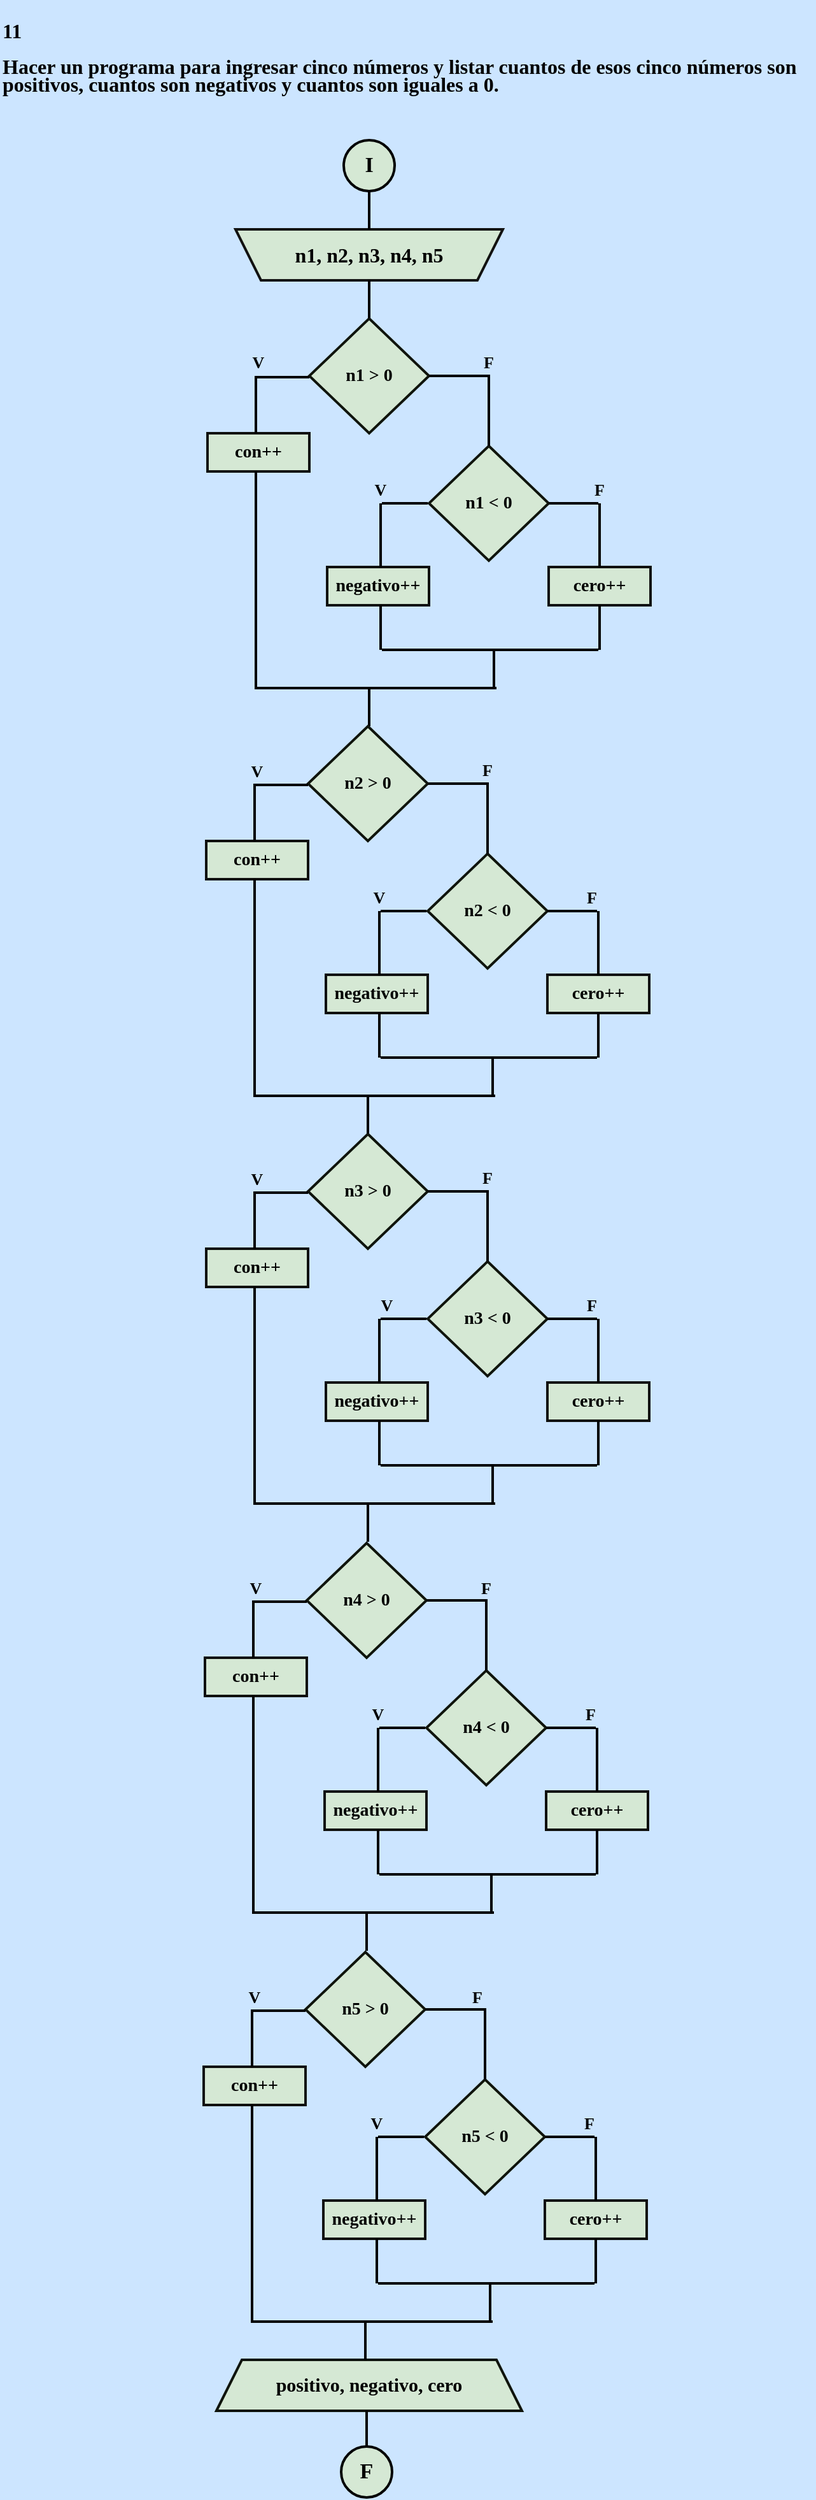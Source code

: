 <mxfile version="24.1.0" type="device">
  <diagram name="Página-1" id="cANZRYXjjvieXH4uGFkc">
    <mxGraphModel dx="1420" dy="830" grid="1" gridSize="10" guides="1" tooltips="1" connect="1" arrows="1" fold="1" page="1" pageScale="1" pageWidth="827" pageHeight="1169" background="#CCE5FF" math="0" shadow="0">
      <root>
        <mxCell id="0" />
        <mxCell id="1" parent="0" />
        <mxCell id="-0fFahWOkFIK-cODHmzP-1" value="&lt;p style=&quot;line-height: 100%;&quot;&gt;&lt;b style=&quot;font-size: 16px;&quot;&gt;&lt;font style=&quot;font-size: 16px;&quot; color=&quot;#000000&quot; face=&quot;Comic Sans MS&quot;&gt;11&lt;br&gt;&lt;br&gt;Hacer un programa para ingresar cinco números y listar cuantos de esos cinco números son positivos, cuantos son negativos y cuantos son iguales a 0.&lt;/font&gt;&lt;/b&gt;&lt;/p&gt;" style="text;whiteSpace=wrap;html=1;fontFamily=Architects Daughter;fontSource=https%3A%2F%2Ffonts.googleapis.com%2Fcss%3Ffamily%3DArchitects%2BDaughter;" vertex="1" parent="1">
          <mxGeometry x="80" y="10" width="640" height="80" as="geometry" />
        </mxCell>
        <mxCell id="-0fFahWOkFIK-cODHmzP-601" value="" style="group" vertex="1" connectable="0" parent="1">
          <mxGeometry x="240" y="120" width="351" height="1850" as="geometry" />
        </mxCell>
        <mxCell id="-0fFahWOkFIK-cODHmzP-394" value="" style="group;aspect=fixed;" vertex="1" connectable="0" parent="-0fFahWOkFIK-cODHmzP-601">
          <mxGeometry width="351" height="1850" as="geometry" />
        </mxCell>
        <mxCell id="-0fFahWOkFIK-cODHmzP-11" value="" style="group;aspect=fixed;" vertex="1" connectable="0" parent="-0fFahWOkFIK-cODHmzP-394">
          <mxGeometry x="110" width="40" height="40" as="geometry" />
        </mxCell>
        <mxCell id="-0fFahWOkFIK-cODHmzP-2" value="" style="strokeWidth=2;html=1;shape=mxgraph.flowchart.start_2;whiteSpace=wrap;rounded=0;labelBackgroundColor=none;strokeColor=#000000;align=center;verticalAlign=middle;fontFamily=Helvetica;fontSize=12;fontColor=default;fillColor=#d5e8d4;aspect=fixed;" vertex="1" parent="-0fFahWOkFIK-cODHmzP-11">
          <mxGeometry width="40" height="40" as="geometry" />
        </mxCell>
        <mxCell id="-0fFahWOkFIK-cODHmzP-7" value="&lt;font color=&quot;#000000&quot; size=&quot;1&quot; face=&quot;Comic Sans MS&quot;&gt;&lt;b style=&quot;font-size: 17px;&quot;&gt;I&lt;/b&gt;&lt;/font&gt;" style="text;strokeColor=none;align=center;fillColor=none;html=1;verticalAlign=middle;whiteSpace=wrap;rounded=0;fontFamily=Architects Daughter;fontSource=https%3A%2F%2Ffonts.googleapis.com%2Fcss%3Ffamily%3DArchitects%2BDaughter;aspect=fixed;" vertex="1" parent="-0fFahWOkFIK-cODHmzP-11">
          <mxGeometry y="10" width="40" height="20" as="geometry" />
        </mxCell>
        <mxCell id="-0fFahWOkFIK-cODHmzP-12" value="" style="group;aspect=fixed;" vertex="1" connectable="0" parent="-0fFahWOkFIK-cODHmzP-394">
          <mxGeometry x="108" y="1810" width="40" height="40" as="geometry" />
        </mxCell>
        <mxCell id="-0fFahWOkFIK-cODHmzP-3" value="" style="strokeWidth=2;html=1;shape=mxgraph.flowchart.start_2;whiteSpace=wrap;rounded=0;labelBackgroundColor=none;strokeColor=#000000;align=center;verticalAlign=middle;fontFamily=Helvetica;fontSize=12;fontColor=default;fillColor=#d5e8d4;aspect=fixed;" vertex="1" parent="-0fFahWOkFIK-cODHmzP-12">
          <mxGeometry width="40" height="40" as="geometry" />
        </mxCell>
        <mxCell id="-0fFahWOkFIK-cODHmzP-8" value="&lt;font color=&quot;#000000&quot; size=&quot;1&quot; face=&quot;Comic Sans MS&quot;&gt;&lt;b style=&quot;font-size: 17px;&quot;&gt;F&lt;/b&gt;&lt;/font&gt;" style="text;strokeColor=none;align=center;fillColor=none;html=1;verticalAlign=middle;whiteSpace=wrap;rounded=0;fontFamily=Architects Daughter;fontSource=https://fonts.googleapis.com/css?family=Architects+Daughter;aspect=fixed;" vertex="1" parent="-0fFahWOkFIK-cODHmzP-12">
          <mxGeometry y="10" width="40" height="20" as="geometry" />
        </mxCell>
        <mxCell id="-0fFahWOkFIK-cODHmzP-14" value="" style="group;aspect=fixed;" vertex="1" connectable="0" parent="-0fFahWOkFIK-cODHmzP-394">
          <mxGeometry x="25" y="70" width="210" height="40" as="geometry" />
        </mxCell>
        <mxCell id="-0fFahWOkFIK-cODHmzP-4" value="" style="shape=trapezoid;perimeter=trapezoidPerimeter;whiteSpace=wrap;html=1;fixedSize=1;rounded=0;labelBackgroundColor=none;strokeColor=#121211;strokeWidth=2;align=center;verticalAlign=middle;fontFamily=Helvetica;fontSize=12;fontColor=default;fillColor=#d5e8d4;direction=west;container=0;aspect=fixed;" vertex="1" parent="-0fFahWOkFIK-cODHmzP-14">
          <mxGeometry width="210" height="40" as="geometry">
            <mxRectangle x="-1020" y="-650" width="50" height="40" as="alternateBounds" />
          </mxGeometry>
        </mxCell>
        <mxCell id="-0fFahWOkFIK-cODHmzP-10" value="&lt;font color=&quot;#000000&quot; size=&quot;1&quot; face=&quot;Comic Sans MS&quot;&gt;&lt;b style=&quot;font-size: 16px;&quot;&gt;n1, n2, n3, n4, n5&lt;/b&gt;&lt;/font&gt;" style="text;strokeColor=none;align=center;fillColor=none;html=1;verticalAlign=middle;whiteSpace=wrap;rounded=0;fontFamily=Architects Daughter;fontSource=https://fonts.googleapis.com/css?family=Architects+Daughter;aspect=fixed;container=0;" vertex="1" parent="-0fFahWOkFIK-cODHmzP-14">
          <mxGeometry x="30" y="10" width="150" height="20" as="geometry" />
        </mxCell>
        <mxCell id="-0fFahWOkFIK-cODHmzP-197" value="" style="group;aspect=fixed;" vertex="1" connectable="0" parent="-0fFahWOkFIK-cODHmzP-394">
          <mxGeometry x="10" y="1742" width="240" height="40" as="geometry" />
        </mxCell>
        <mxCell id="-0fFahWOkFIK-cODHmzP-195" value="" style="shape=trapezoid;perimeter=trapezoidPerimeter;whiteSpace=wrap;html=1;fixedSize=1;rounded=0;labelBackgroundColor=none;strokeColor=#0F140C;strokeWidth=2;align=center;verticalAlign=middle;fontFamily=Helvetica;fontSize=12;fontColor=default;fillColor=#d5e8d4;aspect=fixed;" vertex="1" parent="-0fFahWOkFIK-cODHmzP-197">
          <mxGeometry width="240" height="40" as="geometry" />
        </mxCell>
        <mxCell id="-0fFahWOkFIK-cODHmzP-196" value="&lt;font color=&quot;#000000&quot; size=&quot;1&quot; face=&quot;Comic Sans MS&quot;&gt;&lt;b style=&quot;font-size: 15px;&quot;&gt;positivo, negativo, cero&lt;/b&gt;&lt;/font&gt;" style="text;strokeColor=none;align=center;fillColor=none;html=1;verticalAlign=middle;whiteSpace=wrap;rounded=0;fontFamily=Architects Daughter;fontSource=https://fonts.googleapis.com/css?family=Architects+Daughter;aspect=fixed;" vertex="1" parent="-0fFahWOkFIK-cODHmzP-197">
          <mxGeometry x="25" y="10" width="190" height="20" as="geometry" />
        </mxCell>
        <mxCell id="-0fFahWOkFIK-cODHmzP-202" value="" style="line;strokeWidth=2;direction=south;html=1;hachureGap=4;fontFamily=Architects Daughter;fontSource=https://fonts.googleapis.com/css?family=Architects+Daughter;strokeColor=#000000;aspect=fixed;" vertex="1" parent="-0fFahWOkFIK-cODHmzP-394">
          <mxGeometry x="125" y="40" width="10" height="30" as="geometry" />
        </mxCell>
        <mxCell id="-0fFahWOkFIK-cODHmzP-266" value="" style="group;aspect=fixed;" vertex="1" connectable="0" parent="-0fFahWOkFIK-cODHmzP-394">
          <mxGeometry x="3" y="140" width="348" height="320" as="geometry" />
        </mxCell>
        <mxCell id="-0fFahWOkFIK-cODHmzP-19" value="" style="group;aspect=fixed;" vertex="1" connectable="0" parent="-0fFahWOkFIK-cODHmzP-266">
          <mxGeometry x="80" width="94" height="90" as="geometry" />
        </mxCell>
        <mxCell id="-0fFahWOkFIK-cODHmzP-5" value="" style="rhombus;whiteSpace=wrap;html=1;rounded=0;labelBackgroundColor=none;strokeColor=#0F140C;strokeWidth=2;align=center;verticalAlign=middle;fontFamily=Helvetica;fontSize=12;fontColor=default;fillColor=#d5e8d4;aspect=fixed;" vertex="1" parent="-0fFahWOkFIK-cODHmzP-19">
          <mxGeometry width="94" height="90" as="geometry" />
        </mxCell>
        <mxCell id="-0fFahWOkFIK-cODHmzP-9" value="&lt;font color=&quot;#000000&quot; size=&quot;1&quot; face=&quot;Comic Sans MS&quot;&gt;&lt;b style=&quot;font-size: 14px;&quot;&gt;n1 &amp;gt; 0&lt;/b&gt;&lt;/font&gt;" style="text;strokeColor=none;align=center;fillColor=none;html=1;verticalAlign=middle;whiteSpace=wrap;rounded=0;fontFamily=Architects Daughter;fontSource=https://fonts.googleapis.com/css?family=Architects+Daughter;aspect=fixed;" vertex="1" parent="-0fFahWOkFIK-cODHmzP-19">
          <mxGeometry x="12" y="35" width="70" height="20" as="geometry" />
        </mxCell>
        <mxCell id="-0fFahWOkFIK-cODHmzP-20" value="" style="group;aspect=fixed;" vertex="1" connectable="0" parent="-0fFahWOkFIK-cODHmzP-266">
          <mxGeometry x="174" y="100" width="94" height="90" as="geometry" />
        </mxCell>
        <mxCell id="-0fFahWOkFIK-cODHmzP-21" value="" style="rhombus;whiteSpace=wrap;html=1;rounded=0;labelBackgroundColor=none;strokeColor=#0F140C;strokeWidth=2;align=center;verticalAlign=middle;fontFamily=Helvetica;fontSize=12;fontColor=default;fillColor=#d5e8d4;aspect=fixed;" vertex="1" parent="-0fFahWOkFIK-cODHmzP-20">
          <mxGeometry width="94" height="90" as="geometry" />
        </mxCell>
        <mxCell id="-0fFahWOkFIK-cODHmzP-22" value="&lt;font color=&quot;#000000&quot; size=&quot;1&quot; face=&quot;Comic Sans MS&quot;&gt;&lt;b style=&quot;font-size: 14px;&quot;&gt;n1 &amp;lt; 0&lt;/b&gt;&lt;/font&gt;" style="text;strokeColor=none;align=center;fillColor=none;html=1;verticalAlign=middle;whiteSpace=wrap;rounded=0;fontFamily=Architects Daughter;fontSource=https://fonts.googleapis.com/css?family=Architects+Daughter;aspect=fixed;" vertex="1" parent="-0fFahWOkFIK-cODHmzP-20">
          <mxGeometry x="12" y="35" width="70" height="20" as="geometry" />
        </mxCell>
        <mxCell id="-0fFahWOkFIK-cODHmzP-26" value="" style="group;aspect=fixed;" vertex="1" connectable="0" parent="-0fFahWOkFIK-cODHmzP-266">
          <mxGeometry y="90" width="80" height="30" as="geometry" />
        </mxCell>
        <mxCell id="-0fFahWOkFIK-cODHmzP-6" value="" style="rounded=0;whiteSpace=wrap;html=1;labelBackgroundColor=none;strokeColor=#0f100e;strokeWidth=2;align=center;verticalAlign=middle;fontFamily=Helvetica;fontSize=12;fontColor=default;fillColor=#d5e8d4;aspect=fixed;" vertex="1" parent="-0fFahWOkFIK-cODHmzP-26">
          <mxGeometry width="80" height="30" as="geometry" />
        </mxCell>
        <mxCell id="-0fFahWOkFIK-cODHmzP-15" value="&lt;font color=&quot;#000000&quot; size=&quot;1&quot; face=&quot;Comic Sans MS&quot;&gt;&lt;b style=&quot;font-size: 14px;&quot;&gt;con++&lt;/b&gt;&lt;/font&gt;" style="text;strokeColor=none;align=center;fillColor=none;html=1;verticalAlign=middle;whiteSpace=wrap;rounded=0;fontFamily=Architects Daughter;fontSource=https://fonts.googleapis.com/css?family=Architects+Daughter;aspect=fixed;" vertex="1" parent="-0fFahWOkFIK-cODHmzP-26">
          <mxGeometry x="5" y="5" width="70" height="20" as="geometry" />
        </mxCell>
        <mxCell id="-0fFahWOkFIK-cODHmzP-52" value="" style="group;aspect=fixed;" vertex="1" connectable="0" parent="-0fFahWOkFIK-cODHmzP-266">
          <mxGeometry x="94" y="195" width="80" height="30" as="geometry" />
        </mxCell>
        <mxCell id="-0fFahWOkFIK-cODHmzP-53" value="" style="rounded=0;whiteSpace=wrap;html=1;labelBackgroundColor=none;strokeColor=#0f100e;strokeWidth=2;align=center;verticalAlign=middle;fontFamily=Helvetica;fontSize=12;fontColor=default;fillColor=#d5e8d4;aspect=fixed;" vertex="1" parent="-0fFahWOkFIK-cODHmzP-52">
          <mxGeometry width="80" height="30" as="geometry" />
        </mxCell>
        <mxCell id="-0fFahWOkFIK-cODHmzP-54" value="&lt;font color=&quot;#000000&quot; size=&quot;1&quot; face=&quot;Comic Sans MS&quot;&gt;&lt;b style=&quot;font-size: 14px;&quot;&gt;negativo++&lt;/b&gt;&lt;/font&gt;" style="text;strokeColor=none;align=center;fillColor=none;html=1;verticalAlign=middle;whiteSpace=wrap;rounded=0;fontFamily=Architects Daughter;fontSource=https://fonts.googleapis.com/css?family=Architects+Daughter;aspect=fixed;" vertex="1" parent="-0fFahWOkFIK-cODHmzP-52">
          <mxGeometry x="5" y="5" width="70" height="20" as="geometry" />
        </mxCell>
        <mxCell id="-0fFahWOkFIK-cODHmzP-182" value="" style="group;aspect=fixed;" vertex="1" connectable="0" parent="-0fFahWOkFIK-cODHmzP-266">
          <mxGeometry x="268" y="195" width="80" height="30" as="geometry" />
        </mxCell>
        <mxCell id="-0fFahWOkFIK-cODHmzP-183" value="" style="rounded=0;whiteSpace=wrap;html=1;labelBackgroundColor=none;strokeColor=#0f100e;strokeWidth=2;align=center;verticalAlign=middle;fontFamily=Helvetica;fontSize=12;fontColor=default;fillColor=#d5e8d4;aspect=fixed;container=0;" vertex="1" parent="-0fFahWOkFIK-cODHmzP-182">
          <mxGeometry width="80" height="30" as="geometry" />
        </mxCell>
        <mxCell id="-0fFahWOkFIK-cODHmzP-184" value="&lt;font color=&quot;#000000&quot; size=&quot;1&quot; face=&quot;Comic Sans MS&quot;&gt;&lt;b style=&quot;font-size: 14px;&quot;&gt;cero++&lt;/b&gt;&lt;/font&gt;" style="text;strokeColor=none;align=center;fillColor=none;html=1;verticalAlign=middle;whiteSpace=wrap;rounded=0;fontFamily=Architects Daughter;fontSource=https://fonts.googleapis.com/css?family=Architects+Daughter;aspect=fixed;container=0;" vertex="1" parent="-0fFahWOkFIK-cODHmzP-182">
          <mxGeometry x="5" y="5" width="70" height="20" as="geometry" />
        </mxCell>
        <mxCell id="-0fFahWOkFIK-cODHmzP-198" value="" style="line;strokeWidth=2;direction=south;html=1;hachureGap=4;fontFamily=Architects Daughter;fontSource=https://fonts.googleapis.com/css?family=Architects+Daughter;strokeColor=#000000;aspect=fixed;" vertex="1" parent="-0fFahWOkFIK-cODHmzP-266">
          <mxGeometry x="303" y="225" width="10" height="35" as="geometry" />
        </mxCell>
        <mxCell id="-0fFahWOkFIK-cODHmzP-199" value="" style="line;strokeWidth=2;direction=south;html=1;hachureGap=4;fontFamily=Architects Daughter;fontSource=https://fonts.googleapis.com/css?family=Architects+Daughter;strokeColor=#000000;aspect=fixed;" vertex="1" parent="-0fFahWOkFIK-cODHmzP-266">
          <mxGeometry x="122" y="290" width="10" height="30" as="geometry" />
        </mxCell>
        <mxCell id="-0fFahWOkFIK-cODHmzP-200" value="" style="line;strokeWidth=2;direction=south;html=1;hachureGap=4;fontFamily=Architects Daughter;fontSource=https://fonts.googleapis.com/css?family=Architects+Daughter;strokeColor=#000000;aspect=fixed;" vertex="1" parent="-0fFahWOkFIK-cODHmzP-266">
          <mxGeometry x="33" y="120" width="10" height="170" as="geometry" />
        </mxCell>
        <mxCell id="-0fFahWOkFIK-cODHmzP-201" value="" style="line;strokeWidth=2;direction=south;html=1;hachureGap=4;fontFamily=Architects Daughter;fontSource=https://fonts.googleapis.com/css?family=Architects+Daughter;strokeColor=#000000;aspect=fixed;" vertex="1" parent="-0fFahWOkFIK-cODHmzP-266">
          <mxGeometry x="220" y="260" width="10" height="30" as="geometry" />
        </mxCell>
        <mxCell id="-0fFahWOkFIK-cODHmzP-203" value="" style="line;strokeWidth=2;direction=south;html=1;hachureGap=4;fontFamily=Architects Daughter;fontSource=https://fonts.googleapis.com/css?family=Architects+Daughter;strokeColor=#000000;aspect=fixed;" vertex="1" parent="-0fFahWOkFIK-cODHmzP-266">
          <mxGeometry x="303" y="145" width="10" height="50" as="geometry" />
        </mxCell>
        <mxCell id="-0fFahWOkFIK-cODHmzP-204" value="" style="line;strokeWidth=2;direction=south;html=1;hachureGap=4;fontFamily=Architects Daughter;fontSource=https://fonts.googleapis.com/css?family=Architects+Daughter;strokeColor=#000000;aspect=fixed;" vertex="1" parent="-0fFahWOkFIK-cODHmzP-266">
          <mxGeometry x="131" y="225" width="10" height="35" as="geometry" />
        </mxCell>
        <mxCell id="-0fFahWOkFIK-cODHmzP-205" value="" style="line;strokeWidth=2;direction=south;html=1;hachureGap=4;fontFamily=Architects Daughter;fontSource=https://fonts.googleapis.com/css?family=Architects+Daughter;strokeColor=#000000;aspect=fixed;" vertex="1" parent="-0fFahWOkFIK-cODHmzP-266">
          <mxGeometry x="216" y="44" width="10" height="56" as="geometry" />
        </mxCell>
        <mxCell id="-0fFahWOkFIK-cODHmzP-206" value="" style="line;strokeWidth=2;direction=south;html=1;hachureGap=4;fontFamily=Architects Daughter;fontSource=https://fonts.googleapis.com/css?family=Architects+Daughter;strokeColor=#000000;aspect=fixed;" vertex="1" parent="-0fFahWOkFIK-cODHmzP-266">
          <mxGeometry x="131" y="145" width="10" height="50" as="geometry" />
        </mxCell>
        <mxCell id="-0fFahWOkFIK-cODHmzP-207" value="" style="line;strokeWidth=2;direction=south;html=1;hachureGap=4;fontFamily=Architects Daughter;fontSource=https://fonts.googleapis.com/css?family=Architects+Daughter;strokeColor=#000000;aspect=fixed;" vertex="1" parent="-0fFahWOkFIK-cODHmzP-266">
          <mxGeometry x="33" y="45" width="10" height="45" as="geometry" />
        </mxCell>
        <mxCell id="-0fFahWOkFIK-cODHmzP-227" value="" style="line;strokeWidth=2;html=1;perimeter=backbonePerimeter;points=[];outlineConnect=0;hachureGap=4;fontFamily=Architects Daughter;fontSource=https://fonts.googleapis.com/css?family=Architects+Daughter;strokeColor=#000000;aspect=fixed;" vertex="1" parent="-0fFahWOkFIK-cODHmzP-266">
          <mxGeometry x="137" y="255" width="170" height="10" as="geometry" />
        </mxCell>
        <mxCell id="-0fFahWOkFIK-cODHmzP-229" value="" style="line;strokeWidth=2;html=1;perimeter=backbonePerimeter;points=[];outlineConnect=0;hachureGap=4;fontFamily=Architects Daughter;fontSource=https://fonts.googleapis.com/css?family=Architects+Daughter;strokeColor=#000000;aspect=fixed;" vertex="1" parent="-0fFahWOkFIK-cODHmzP-266">
          <mxGeometry x="37" y="285" width="190" height="10" as="geometry" />
        </mxCell>
        <mxCell id="-0fFahWOkFIK-cODHmzP-230" value="" style="line;strokeWidth=2;html=1;perimeter=backbonePerimeter;points=[];outlineConnect=0;hachureGap=4;fontFamily=Architects Daughter;fontSource=https://fonts.googleapis.com/css?family=Architects+Daughter;strokeColor=#000000;aspect=fixed;" vertex="1" parent="-0fFahWOkFIK-cODHmzP-266">
          <mxGeometry x="268" y="140" width="39" height="10" as="geometry" />
        </mxCell>
        <mxCell id="-0fFahWOkFIK-cODHmzP-231" value="" style="line;strokeWidth=2;html=1;perimeter=backbonePerimeter;points=[];outlineConnect=0;hachureGap=4;fontFamily=Architects Daughter;fontSource=https://fonts.googleapis.com/css?family=Architects+Daughter;strokeColor=#000000;aspect=fixed;" vertex="1" parent="-0fFahWOkFIK-cODHmzP-266">
          <mxGeometry x="174" y="40" width="46" height="10" as="geometry" />
        </mxCell>
        <mxCell id="-0fFahWOkFIK-cODHmzP-232" value="" style="line;strokeWidth=2;html=1;perimeter=backbonePerimeter;points=[];outlineConnect=0;hachureGap=4;fontFamily=Architects Daughter;fontSource=https://fonts.googleapis.com/css?family=Architects+Daughter;strokeColor=#000000;aspect=fixed;" vertex="1" parent="-0fFahWOkFIK-cODHmzP-266">
          <mxGeometry x="37" y="41" width="43" height="10" as="geometry" />
        </mxCell>
        <mxCell id="-0fFahWOkFIK-cODHmzP-234" value="" style="line;strokeWidth=2;html=1;perimeter=backbonePerimeter;points=[];outlineConnect=0;hachureGap=4;fontFamily=Architects Daughter;fontSource=https://fonts.googleapis.com/css?family=Architects+Daughter;strokeColor=#000000;aspect=fixed;" vertex="1" parent="-0fFahWOkFIK-cODHmzP-266">
          <mxGeometry x="137" y="140" width="36" height="10" as="geometry" />
        </mxCell>
        <mxCell id="-0fFahWOkFIK-cODHmzP-400" value="&lt;b&gt;&lt;font color=&quot;#000000&quot; style=&quot;font-size: 13px;&quot; face=&quot;Comic Sans MS&quot;&gt;V&lt;/font&gt;&lt;/b&gt;" style="text;strokeColor=none;align=center;fillColor=none;html=1;verticalAlign=middle;whiteSpace=wrap;rounded=0;fontFamily=Architects Daughter;fontSource=https://fonts.googleapis.com/css?family=Architects+Daughter;aspect=fixed;" vertex="1" parent="-0fFahWOkFIK-cODHmzP-266">
          <mxGeometry x="20" y="20" width="40" height="30" as="geometry" />
        </mxCell>
        <mxCell id="-0fFahWOkFIK-cODHmzP-403" value="&lt;b&gt;&lt;font color=&quot;#000000&quot; style=&quot;font-size: 13px;&quot; face=&quot;Comic Sans MS&quot;&gt;F&lt;/font&gt;&lt;/b&gt;" style="text;strokeColor=none;align=center;fillColor=none;html=1;verticalAlign=middle;whiteSpace=wrap;rounded=0;fontFamily=Architects Daughter;fontSource=https://fonts.googleapis.com/css?family=Architects+Daughter;aspect=fixed;" vertex="1" parent="-0fFahWOkFIK-cODHmzP-266">
          <mxGeometry x="206" y="20" width="30" height="30" as="geometry" />
        </mxCell>
        <mxCell id="-0fFahWOkFIK-cODHmzP-397" value="&lt;b&gt;&lt;font color=&quot;#000000&quot; style=&quot;font-size: 13px;&quot; face=&quot;Comic Sans MS&quot;&gt;V&lt;/font&gt;&lt;/b&gt;" style="text;strokeColor=none;align=center;fillColor=none;html=1;verticalAlign=middle;whiteSpace=wrap;rounded=0;fontFamily=Architects Daughter;fontSource=https://fonts.googleapis.com/css?family=Architects+Daughter;aspect=fixed;" vertex="1" parent="-0fFahWOkFIK-cODHmzP-266">
          <mxGeometry x="116" y="120" width="40" height="30" as="geometry" />
        </mxCell>
        <mxCell id="-0fFahWOkFIK-cODHmzP-402" value="&lt;b&gt;&lt;font color=&quot;#000000&quot; style=&quot;font-size: 13px;&quot; face=&quot;Comic Sans MS&quot;&gt;F&lt;/font&gt;&lt;/b&gt;" style="text;strokeColor=none;align=center;fillColor=none;html=1;verticalAlign=middle;whiteSpace=wrap;rounded=0;fontFamily=Architects Daughter;fontSource=https://fonts.googleapis.com/css?family=Architects+Daughter;aspect=fixed;" vertex="1" parent="-0fFahWOkFIK-cODHmzP-266">
          <mxGeometry x="293" y="120" width="30" height="30" as="geometry" />
        </mxCell>
        <mxCell id="-0fFahWOkFIK-cODHmzP-267" value="" style="group;aspect=fixed;" vertex="1" connectable="0" parent="-0fFahWOkFIK-cODHmzP-394">
          <mxGeometry x="2" y="460" width="348" height="320" as="geometry" />
        </mxCell>
        <mxCell id="-0fFahWOkFIK-cODHmzP-268" value="" style="group;aspect=fixed;" vertex="1" connectable="0" parent="-0fFahWOkFIK-cODHmzP-267">
          <mxGeometry x="80" width="94" height="90" as="geometry" />
        </mxCell>
        <mxCell id="-0fFahWOkFIK-cODHmzP-269" value="" style="rhombus;whiteSpace=wrap;html=1;rounded=0;labelBackgroundColor=none;strokeColor=#0F140C;strokeWidth=2;align=center;verticalAlign=middle;fontFamily=Helvetica;fontSize=12;fontColor=default;fillColor=#d5e8d4;aspect=fixed;" vertex="1" parent="-0fFahWOkFIK-cODHmzP-268">
          <mxGeometry width="94" height="90" as="geometry" />
        </mxCell>
        <mxCell id="-0fFahWOkFIK-cODHmzP-270" value="&lt;font color=&quot;#000000&quot; size=&quot;1&quot; face=&quot;Comic Sans MS&quot;&gt;&lt;b style=&quot;font-size: 14px;&quot;&gt;n2 &amp;gt; 0&lt;/b&gt;&lt;/font&gt;" style="text;strokeColor=none;align=center;fillColor=none;html=1;verticalAlign=middle;whiteSpace=wrap;rounded=0;fontFamily=Architects Daughter;fontSource=https://fonts.googleapis.com/css?family=Architects+Daughter;aspect=fixed;" vertex="1" parent="-0fFahWOkFIK-cODHmzP-268">
          <mxGeometry x="12" y="35" width="70" height="20" as="geometry" />
        </mxCell>
        <mxCell id="-0fFahWOkFIK-cODHmzP-271" value="" style="group;aspect=fixed;" vertex="1" connectable="0" parent="-0fFahWOkFIK-cODHmzP-267">
          <mxGeometry x="174" y="100" width="94" height="90" as="geometry" />
        </mxCell>
        <mxCell id="-0fFahWOkFIK-cODHmzP-272" value="" style="rhombus;whiteSpace=wrap;html=1;rounded=0;labelBackgroundColor=none;strokeColor=#0F140C;strokeWidth=2;align=center;verticalAlign=middle;fontFamily=Helvetica;fontSize=12;fontColor=default;fillColor=#d5e8d4;aspect=fixed;" vertex="1" parent="-0fFahWOkFIK-cODHmzP-271">
          <mxGeometry width="94" height="90" as="geometry" />
        </mxCell>
        <mxCell id="-0fFahWOkFIK-cODHmzP-273" value="&lt;font color=&quot;#000000&quot; size=&quot;1&quot; face=&quot;Comic Sans MS&quot;&gt;&lt;b style=&quot;font-size: 14px;&quot;&gt;n2 &amp;lt; 0&lt;/b&gt;&lt;/font&gt;" style="text;strokeColor=none;align=center;fillColor=none;html=1;verticalAlign=middle;whiteSpace=wrap;rounded=0;fontFamily=Architects Daughter;fontSource=https://fonts.googleapis.com/css?family=Architects+Daughter;aspect=fixed;" vertex="1" parent="-0fFahWOkFIK-cODHmzP-271">
          <mxGeometry x="12" y="35" width="70" height="20" as="geometry" />
        </mxCell>
        <mxCell id="-0fFahWOkFIK-cODHmzP-274" value="" style="group;aspect=fixed;" vertex="1" connectable="0" parent="-0fFahWOkFIK-cODHmzP-267">
          <mxGeometry y="90" width="80" height="30" as="geometry" />
        </mxCell>
        <mxCell id="-0fFahWOkFIK-cODHmzP-275" value="" style="rounded=0;whiteSpace=wrap;html=1;labelBackgroundColor=none;strokeColor=#0f100e;strokeWidth=2;align=center;verticalAlign=middle;fontFamily=Helvetica;fontSize=12;fontColor=default;fillColor=#d5e8d4;aspect=fixed;" vertex="1" parent="-0fFahWOkFIK-cODHmzP-274">
          <mxGeometry width="80" height="30" as="geometry" />
        </mxCell>
        <mxCell id="-0fFahWOkFIK-cODHmzP-276" value="&lt;font color=&quot;#000000&quot; size=&quot;1&quot; face=&quot;Comic Sans MS&quot;&gt;&lt;b style=&quot;font-size: 14px;&quot;&gt;con++&lt;/b&gt;&lt;/font&gt;" style="text;strokeColor=none;align=center;fillColor=none;html=1;verticalAlign=middle;whiteSpace=wrap;rounded=0;fontFamily=Architects Daughter;fontSource=https://fonts.googleapis.com/css?family=Architects+Daughter;aspect=fixed;" vertex="1" parent="-0fFahWOkFIK-cODHmzP-274">
          <mxGeometry x="5" y="5" width="70" height="20" as="geometry" />
        </mxCell>
        <mxCell id="-0fFahWOkFIK-cODHmzP-277" value="" style="group;aspect=fixed;" vertex="1" connectable="0" parent="-0fFahWOkFIK-cODHmzP-267">
          <mxGeometry x="94" y="195" width="80" height="30" as="geometry" />
        </mxCell>
        <mxCell id="-0fFahWOkFIK-cODHmzP-278" value="" style="rounded=0;whiteSpace=wrap;html=1;labelBackgroundColor=none;strokeColor=#0f100e;strokeWidth=2;align=center;verticalAlign=middle;fontFamily=Helvetica;fontSize=12;fontColor=default;fillColor=#d5e8d4;aspect=fixed;" vertex="1" parent="-0fFahWOkFIK-cODHmzP-277">
          <mxGeometry width="80" height="30" as="geometry" />
        </mxCell>
        <mxCell id="-0fFahWOkFIK-cODHmzP-279" value="&lt;font color=&quot;#000000&quot; size=&quot;1&quot; face=&quot;Comic Sans MS&quot;&gt;&lt;b style=&quot;font-size: 14px;&quot;&gt;negativo++&lt;/b&gt;&lt;/font&gt;" style="text;strokeColor=none;align=center;fillColor=none;html=1;verticalAlign=middle;whiteSpace=wrap;rounded=0;fontFamily=Architects Daughter;fontSource=https://fonts.googleapis.com/css?family=Architects+Daughter;aspect=fixed;" vertex="1" parent="-0fFahWOkFIK-cODHmzP-277">
          <mxGeometry x="5" y="5" width="70" height="20" as="geometry" />
        </mxCell>
        <mxCell id="-0fFahWOkFIK-cODHmzP-280" value="" style="group;aspect=fixed;" vertex="1" connectable="0" parent="-0fFahWOkFIK-cODHmzP-267">
          <mxGeometry x="268" y="195" width="80" height="30" as="geometry" />
        </mxCell>
        <mxCell id="-0fFahWOkFIK-cODHmzP-281" value="" style="rounded=0;whiteSpace=wrap;html=1;labelBackgroundColor=none;strokeColor=#0f100e;strokeWidth=2;align=center;verticalAlign=middle;fontFamily=Helvetica;fontSize=12;fontColor=default;fillColor=#d5e8d4;aspect=fixed;container=0;" vertex="1" parent="-0fFahWOkFIK-cODHmzP-280">
          <mxGeometry width="80" height="30" as="geometry" />
        </mxCell>
        <mxCell id="-0fFahWOkFIK-cODHmzP-282" value="&lt;font color=&quot;#000000&quot; size=&quot;1&quot; face=&quot;Comic Sans MS&quot;&gt;&lt;b style=&quot;font-size: 14px;&quot;&gt;cero++&lt;/b&gt;&lt;/font&gt;" style="text;strokeColor=none;align=center;fillColor=none;html=1;verticalAlign=middle;whiteSpace=wrap;rounded=0;fontFamily=Architects Daughter;fontSource=https://fonts.googleapis.com/css?family=Architects+Daughter;aspect=fixed;container=0;" vertex="1" parent="-0fFahWOkFIK-cODHmzP-280">
          <mxGeometry x="5" y="5" width="70" height="20" as="geometry" />
        </mxCell>
        <mxCell id="-0fFahWOkFIK-cODHmzP-283" value="" style="line;strokeWidth=2;direction=south;html=1;hachureGap=4;fontFamily=Architects Daughter;fontSource=https://fonts.googleapis.com/css?family=Architects+Daughter;strokeColor=#000000;aspect=fixed;" vertex="1" parent="-0fFahWOkFIK-cODHmzP-267">
          <mxGeometry x="303" y="225" width="10" height="35" as="geometry" />
        </mxCell>
        <mxCell id="-0fFahWOkFIK-cODHmzP-284" value="" style="line;strokeWidth=2;direction=south;html=1;hachureGap=4;fontFamily=Architects Daughter;fontSource=https://fonts.googleapis.com/css?family=Architects+Daughter;strokeColor=#000000;aspect=fixed;" vertex="1" parent="-0fFahWOkFIK-cODHmzP-267">
          <mxGeometry x="122" y="290" width="10" height="30" as="geometry" />
        </mxCell>
        <mxCell id="-0fFahWOkFIK-cODHmzP-285" value="" style="line;strokeWidth=2;direction=south;html=1;hachureGap=4;fontFamily=Architects Daughter;fontSource=https://fonts.googleapis.com/css?family=Architects+Daughter;strokeColor=#000000;aspect=fixed;" vertex="1" parent="-0fFahWOkFIK-cODHmzP-267">
          <mxGeometry x="33" y="120" width="10" height="170" as="geometry" />
        </mxCell>
        <mxCell id="-0fFahWOkFIK-cODHmzP-286" value="" style="line;strokeWidth=2;direction=south;html=1;hachureGap=4;fontFamily=Architects Daughter;fontSource=https://fonts.googleapis.com/css?family=Architects+Daughter;strokeColor=#000000;aspect=fixed;" vertex="1" parent="-0fFahWOkFIK-cODHmzP-267">
          <mxGeometry x="220" y="260" width="10" height="30" as="geometry" />
        </mxCell>
        <mxCell id="-0fFahWOkFIK-cODHmzP-287" value="" style="line;strokeWidth=2;direction=south;html=1;hachureGap=4;fontFamily=Architects Daughter;fontSource=https://fonts.googleapis.com/css?family=Architects+Daughter;strokeColor=#000000;aspect=fixed;" vertex="1" parent="-0fFahWOkFIK-cODHmzP-267">
          <mxGeometry x="303" y="145" width="10" height="50" as="geometry" />
        </mxCell>
        <mxCell id="-0fFahWOkFIK-cODHmzP-288" value="" style="line;strokeWidth=2;direction=south;html=1;hachureGap=4;fontFamily=Architects Daughter;fontSource=https://fonts.googleapis.com/css?family=Architects+Daughter;strokeColor=#000000;aspect=fixed;" vertex="1" parent="-0fFahWOkFIK-cODHmzP-267">
          <mxGeometry x="131" y="225" width="10" height="35" as="geometry" />
        </mxCell>
        <mxCell id="-0fFahWOkFIK-cODHmzP-289" value="" style="line;strokeWidth=2;direction=south;html=1;hachureGap=4;fontFamily=Architects Daughter;fontSource=https://fonts.googleapis.com/css?family=Architects+Daughter;strokeColor=#000000;aspect=fixed;" vertex="1" parent="-0fFahWOkFIK-cODHmzP-267">
          <mxGeometry x="216" y="44" width="10" height="56" as="geometry" />
        </mxCell>
        <mxCell id="-0fFahWOkFIK-cODHmzP-290" value="" style="line;strokeWidth=2;direction=south;html=1;hachureGap=4;fontFamily=Architects Daughter;fontSource=https://fonts.googleapis.com/css?family=Architects+Daughter;strokeColor=#000000;aspect=fixed;" vertex="1" parent="-0fFahWOkFIK-cODHmzP-267">
          <mxGeometry x="131" y="145" width="10" height="50" as="geometry" />
        </mxCell>
        <mxCell id="-0fFahWOkFIK-cODHmzP-291" value="" style="line;strokeWidth=2;direction=south;html=1;hachureGap=4;fontFamily=Architects Daughter;fontSource=https://fonts.googleapis.com/css?family=Architects+Daughter;strokeColor=#000000;aspect=fixed;" vertex="1" parent="-0fFahWOkFIK-cODHmzP-267">
          <mxGeometry x="33" y="45" width="10" height="45" as="geometry" />
        </mxCell>
        <mxCell id="-0fFahWOkFIK-cODHmzP-292" value="" style="line;strokeWidth=2;html=1;perimeter=backbonePerimeter;points=[];outlineConnect=0;hachureGap=4;fontFamily=Architects Daughter;fontSource=https://fonts.googleapis.com/css?family=Architects+Daughter;strokeColor=#000000;aspect=fixed;" vertex="1" parent="-0fFahWOkFIK-cODHmzP-267">
          <mxGeometry x="137" y="255" width="170" height="10" as="geometry" />
        </mxCell>
        <mxCell id="-0fFahWOkFIK-cODHmzP-293" value="" style="line;strokeWidth=2;html=1;perimeter=backbonePerimeter;points=[];outlineConnect=0;hachureGap=4;fontFamily=Architects Daughter;fontSource=https://fonts.googleapis.com/css?family=Architects+Daughter;strokeColor=#000000;aspect=fixed;" vertex="1" parent="-0fFahWOkFIK-cODHmzP-267">
          <mxGeometry x="37" y="285" width="190" height="10" as="geometry" />
        </mxCell>
        <mxCell id="-0fFahWOkFIK-cODHmzP-294" value="" style="line;strokeWidth=2;html=1;perimeter=backbonePerimeter;points=[];outlineConnect=0;hachureGap=4;fontFamily=Architects Daughter;fontSource=https://fonts.googleapis.com/css?family=Architects+Daughter;strokeColor=#000000;aspect=fixed;" vertex="1" parent="-0fFahWOkFIK-cODHmzP-267">
          <mxGeometry x="268" y="140" width="39" height="10" as="geometry" />
        </mxCell>
        <mxCell id="-0fFahWOkFIK-cODHmzP-295" value="" style="line;strokeWidth=2;html=1;perimeter=backbonePerimeter;points=[];outlineConnect=0;hachureGap=4;fontFamily=Architects Daughter;fontSource=https://fonts.googleapis.com/css?family=Architects+Daughter;strokeColor=#000000;aspect=fixed;" vertex="1" parent="-0fFahWOkFIK-cODHmzP-267">
          <mxGeometry x="174" y="40" width="46" height="10" as="geometry" />
        </mxCell>
        <mxCell id="-0fFahWOkFIK-cODHmzP-296" value="" style="line;strokeWidth=2;html=1;perimeter=backbonePerimeter;points=[];outlineConnect=0;hachureGap=4;fontFamily=Architects Daughter;fontSource=https://fonts.googleapis.com/css?family=Architects+Daughter;strokeColor=#000000;aspect=fixed;" vertex="1" parent="-0fFahWOkFIK-cODHmzP-267">
          <mxGeometry x="37" y="41" width="43" height="10" as="geometry" />
        </mxCell>
        <mxCell id="-0fFahWOkFIK-cODHmzP-297" value="" style="line;strokeWidth=2;html=1;perimeter=backbonePerimeter;points=[];outlineConnect=0;hachureGap=4;fontFamily=Architects Daughter;fontSource=https://fonts.googleapis.com/css?family=Architects+Daughter;strokeColor=#000000;aspect=fixed;" vertex="1" parent="-0fFahWOkFIK-cODHmzP-267">
          <mxGeometry x="137" y="140" width="36" height="10" as="geometry" />
        </mxCell>
        <mxCell id="-0fFahWOkFIK-cODHmzP-399" value="&lt;b&gt;&lt;font color=&quot;#000000&quot; style=&quot;font-size: 13px;&quot; face=&quot;Comic Sans MS&quot;&gt;V&lt;/font&gt;&lt;/b&gt;" style="text;strokeColor=none;align=center;fillColor=none;html=1;verticalAlign=middle;whiteSpace=wrap;rounded=0;fontFamily=Architects Daughter;fontSource=https://fonts.googleapis.com/css?family=Architects+Daughter;aspect=fixed;" vertex="1" parent="-0fFahWOkFIK-cODHmzP-267">
          <mxGeometry x="20" y="21" width="40" height="30" as="geometry" />
        </mxCell>
        <mxCell id="-0fFahWOkFIK-cODHmzP-589" value="&lt;b&gt;&lt;font color=&quot;#000000&quot; style=&quot;font-size: 13px;&quot; face=&quot;Comic Sans MS&quot;&gt;F&lt;/font&gt;&lt;/b&gt;" style="text;strokeColor=none;align=center;fillColor=none;html=1;verticalAlign=middle;whiteSpace=wrap;rounded=0;fontFamily=Architects Daughter;fontSource=https://fonts.googleapis.com/css?family=Architects+Daughter;aspect=fixed;" vertex="1" parent="-0fFahWOkFIK-cODHmzP-267">
          <mxGeometry x="206" y="20" width="30" height="30" as="geometry" />
        </mxCell>
        <mxCell id="-0fFahWOkFIK-cODHmzP-395" value="&lt;b&gt;&lt;font color=&quot;#000000&quot; style=&quot;font-size: 13px;&quot; face=&quot;Comic Sans MS&quot;&gt;V&lt;/font&gt;&lt;/b&gt;" style="text;strokeColor=none;align=center;fillColor=none;html=1;verticalAlign=middle;whiteSpace=wrap;rounded=0;fontFamily=Architects Daughter;fontSource=https%3A%2F%2Ffonts.googleapis.com%2Fcss%3Ffamily%3DArchitects%2BDaughter;aspect=fixed;" vertex="1" parent="-0fFahWOkFIK-cODHmzP-267">
          <mxGeometry x="116" y="120" width="40" height="30" as="geometry" />
        </mxCell>
        <mxCell id="-0fFahWOkFIK-cODHmzP-396" value="&lt;b&gt;&lt;font color=&quot;#000000&quot; style=&quot;font-size: 13px;&quot; face=&quot;Comic Sans MS&quot;&gt;F&lt;/font&gt;&lt;/b&gt;" style="text;strokeColor=none;align=center;fillColor=none;html=1;verticalAlign=middle;whiteSpace=wrap;rounded=0;fontFamily=Architects Daughter;fontSource=https://fonts.googleapis.com/css?family=Architects+Daughter;aspect=fixed;" vertex="1" parent="-0fFahWOkFIK-cODHmzP-267">
          <mxGeometry x="288" y="120" width="30" height="30" as="geometry" />
        </mxCell>
        <mxCell id="-0fFahWOkFIK-cODHmzP-298" value="" style="group;aspect=fixed;" vertex="1" connectable="0" parent="-0fFahWOkFIK-cODHmzP-394">
          <mxGeometry x="2" y="780" width="348" height="320" as="geometry" />
        </mxCell>
        <mxCell id="-0fFahWOkFIK-cODHmzP-299" value="" style="group;aspect=fixed;" vertex="1" connectable="0" parent="-0fFahWOkFIK-cODHmzP-298">
          <mxGeometry x="80" width="94" height="90" as="geometry" />
        </mxCell>
        <mxCell id="-0fFahWOkFIK-cODHmzP-300" value="" style="rhombus;whiteSpace=wrap;html=1;rounded=0;labelBackgroundColor=none;strokeColor=#0F140C;strokeWidth=2;align=center;verticalAlign=middle;fontFamily=Helvetica;fontSize=12;fontColor=default;fillColor=#d5e8d4;aspect=fixed;" vertex="1" parent="-0fFahWOkFIK-cODHmzP-299">
          <mxGeometry width="94" height="90" as="geometry" />
        </mxCell>
        <mxCell id="-0fFahWOkFIK-cODHmzP-301" value="&lt;font color=&quot;#000000&quot; size=&quot;1&quot; face=&quot;Comic Sans MS&quot;&gt;&lt;b style=&quot;font-size: 14px;&quot;&gt;n3 &amp;gt; 0&lt;/b&gt;&lt;/font&gt;" style="text;strokeColor=none;align=center;fillColor=none;html=1;verticalAlign=middle;whiteSpace=wrap;rounded=0;fontFamily=Architects Daughter;fontSource=https://fonts.googleapis.com/css?family=Architects+Daughter;aspect=fixed;" vertex="1" parent="-0fFahWOkFIK-cODHmzP-299">
          <mxGeometry x="12" y="35" width="70" height="20" as="geometry" />
        </mxCell>
        <mxCell id="-0fFahWOkFIK-cODHmzP-302" value="" style="group;aspect=fixed;" vertex="1" connectable="0" parent="-0fFahWOkFIK-cODHmzP-298">
          <mxGeometry x="174" y="100" width="94" height="90" as="geometry" />
        </mxCell>
        <mxCell id="-0fFahWOkFIK-cODHmzP-303" value="" style="rhombus;whiteSpace=wrap;html=1;rounded=0;labelBackgroundColor=none;strokeColor=#0F140C;strokeWidth=2;align=center;verticalAlign=middle;fontFamily=Helvetica;fontSize=12;fontColor=default;fillColor=#d5e8d4;aspect=fixed;" vertex="1" parent="-0fFahWOkFIK-cODHmzP-302">
          <mxGeometry width="94" height="90" as="geometry" />
        </mxCell>
        <mxCell id="-0fFahWOkFIK-cODHmzP-304" value="&lt;font color=&quot;#000000&quot; size=&quot;1&quot; face=&quot;Comic Sans MS&quot;&gt;&lt;b style=&quot;font-size: 14px;&quot;&gt;n3 &amp;lt; 0&lt;/b&gt;&lt;/font&gt;" style="text;strokeColor=none;align=center;fillColor=none;html=1;verticalAlign=middle;whiteSpace=wrap;rounded=0;fontFamily=Architects Daughter;fontSource=https://fonts.googleapis.com/css?family=Architects+Daughter;aspect=fixed;" vertex="1" parent="-0fFahWOkFIK-cODHmzP-302">
          <mxGeometry x="12" y="35" width="70" height="20" as="geometry" />
        </mxCell>
        <mxCell id="-0fFahWOkFIK-cODHmzP-305" value="" style="group;aspect=fixed;" vertex="1" connectable="0" parent="-0fFahWOkFIK-cODHmzP-298">
          <mxGeometry y="90" width="80" height="30" as="geometry" />
        </mxCell>
        <mxCell id="-0fFahWOkFIK-cODHmzP-306" value="" style="rounded=0;whiteSpace=wrap;html=1;labelBackgroundColor=none;strokeColor=#0f100e;strokeWidth=2;align=center;verticalAlign=middle;fontFamily=Helvetica;fontSize=12;fontColor=default;fillColor=#d5e8d4;aspect=fixed;" vertex="1" parent="-0fFahWOkFIK-cODHmzP-305">
          <mxGeometry width="80" height="30" as="geometry" />
        </mxCell>
        <mxCell id="-0fFahWOkFIK-cODHmzP-307" value="&lt;font color=&quot;#000000&quot; size=&quot;1&quot; face=&quot;Comic Sans MS&quot;&gt;&lt;b style=&quot;font-size: 14px;&quot;&gt;con++&lt;/b&gt;&lt;/font&gt;" style="text;strokeColor=none;align=center;fillColor=none;html=1;verticalAlign=middle;whiteSpace=wrap;rounded=0;fontFamily=Architects Daughter;fontSource=https://fonts.googleapis.com/css?family=Architects+Daughter;aspect=fixed;" vertex="1" parent="-0fFahWOkFIK-cODHmzP-305">
          <mxGeometry x="5" y="5" width="70" height="20" as="geometry" />
        </mxCell>
        <mxCell id="-0fFahWOkFIK-cODHmzP-308" value="" style="group;aspect=fixed;" vertex="1" connectable="0" parent="-0fFahWOkFIK-cODHmzP-298">
          <mxGeometry x="94" y="195" width="80" height="30" as="geometry" />
        </mxCell>
        <mxCell id="-0fFahWOkFIK-cODHmzP-309" value="" style="rounded=0;whiteSpace=wrap;html=1;labelBackgroundColor=none;strokeColor=#0f100e;strokeWidth=2;align=center;verticalAlign=middle;fontFamily=Helvetica;fontSize=12;fontColor=default;fillColor=#d5e8d4;aspect=fixed;" vertex="1" parent="-0fFahWOkFIK-cODHmzP-308">
          <mxGeometry width="80" height="30" as="geometry" />
        </mxCell>
        <mxCell id="-0fFahWOkFIK-cODHmzP-310" value="&lt;font color=&quot;#000000&quot; size=&quot;1&quot; face=&quot;Comic Sans MS&quot;&gt;&lt;b style=&quot;font-size: 14px;&quot;&gt;negativo++&lt;/b&gt;&lt;/font&gt;" style="text;strokeColor=none;align=center;fillColor=none;html=1;verticalAlign=middle;whiteSpace=wrap;rounded=0;fontFamily=Architects Daughter;fontSource=https://fonts.googleapis.com/css?family=Architects+Daughter;aspect=fixed;" vertex="1" parent="-0fFahWOkFIK-cODHmzP-308">
          <mxGeometry x="5" y="5" width="70" height="20" as="geometry" />
        </mxCell>
        <mxCell id="-0fFahWOkFIK-cODHmzP-311" value="" style="group;aspect=fixed;" vertex="1" connectable="0" parent="-0fFahWOkFIK-cODHmzP-298">
          <mxGeometry x="268" y="195" width="80" height="30" as="geometry" />
        </mxCell>
        <mxCell id="-0fFahWOkFIK-cODHmzP-312" value="" style="rounded=0;whiteSpace=wrap;html=1;labelBackgroundColor=none;strokeColor=#0f100e;strokeWidth=2;align=center;verticalAlign=middle;fontFamily=Helvetica;fontSize=12;fontColor=default;fillColor=#d5e8d4;aspect=fixed;container=0;" vertex="1" parent="-0fFahWOkFIK-cODHmzP-311">
          <mxGeometry width="80" height="30" as="geometry" />
        </mxCell>
        <mxCell id="-0fFahWOkFIK-cODHmzP-313" value="&lt;font color=&quot;#000000&quot; size=&quot;1&quot; face=&quot;Comic Sans MS&quot;&gt;&lt;b style=&quot;font-size: 14px;&quot;&gt;cero++&lt;/b&gt;&lt;/font&gt;" style="text;strokeColor=none;align=center;fillColor=none;html=1;verticalAlign=middle;whiteSpace=wrap;rounded=0;fontFamily=Architects Daughter;fontSource=https://fonts.googleapis.com/css?family=Architects+Daughter;aspect=fixed;container=0;" vertex="1" parent="-0fFahWOkFIK-cODHmzP-311">
          <mxGeometry x="5" y="5" width="70" height="20" as="geometry" />
        </mxCell>
        <mxCell id="-0fFahWOkFIK-cODHmzP-314" value="" style="line;strokeWidth=2;direction=south;html=1;hachureGap=4;fontFamily=Architects Daughter;fontSource=https://fonts.googleapis.com/css?family=Architects+Daughter;strokeColor=#000000;aspect=fixed;" vertex="1" parent="-0fFahWOkFIK-cODHmzP-298">
          <mxGeometry x="303" y="225" width="10" height="35" as="geometry" />
        </mxCell>
        <mxCell id="-0fFahWOkFIK-cODHmzP-315" value="" style="line;strokeWidth=2;direction=south;html=1;hachureGap=4;fontFamily=Architects Daughter;fontSource=https://fonts.googleapis.com/css?family=Architects+Daughter;strokeColor=#000000;aspect=fixed;" vertex="1" parent="-0fFahWOkFIK-cODHmzP-298">
          <mxGeometry x="122" y="290" width="10" height="30" as="geometry" />
        </mxCell>
        <mxCell id="-0fFahWOkFIK-cODHmzP-316" value="" style="line;strokeWidth=2;direction=south;html=1;hachureGap=4;fontFamily=Architects Daughter;fontSource=https://fonts.googleapis.com/css?family=Architects+Daughter;strokeColor=#000000;aspect=fixed;" vertex="1" parent="-0fFahWOkFIK-cODHmzP-298">
          <mxGeometry x="33" y="120" width="10" height="170" as="geometry" />
        </mxCell>
        <mxCell id="-0fFahWOkFIK-cODHmzP-317" value="" style="line;strokeWidth=2;direction=south;html=1;hachureGap=4;fontFamily=Architects Daughter;fontSource=https://fonts.googleapis.com/css?family=Architects+Daughter;strokeColor=#000000;aspect=fixed;" vertex="1" parent="-0fFahWOkFIK-cODHmzP-298">
          <mxGeometry x="220" y="260" width="10" height="30" as="geometry" />
        </mxCell>
        <mxCell id="-0fFahWOkFIK-cODHmzP-318" value="" style="line;strokeWidth=2;direction=south;html=1;hachureGap=4;fontFamily=Architects Daughter;fontSource=https://fonts.googleapis.com/css?family=Architects+Daughter;strokeColor=#000000;aspect=fixed;" vertex="1" parent="-0fFahWOkFIK-cODHmzP-298">
          <mxGeometry x="303" y="145" width="10" height="50" as="geometry" />
        </mxCell>
        <mxCell id="-0fFahWOkFIK-cODHmzP-319" value="" style="line;strokeWidth=2;direction=south;html=1;hachureGap=4;fontFamily=Architects Daughter;fontSource=https://fonts.googleapis.com/css?family=Architects+Daughter;strokeColor=#000000;aspect=fixed;" vertex="1" parent="-0fFahWOkFIK-cODHmzP-298">
          <mxGeometry x="131" y="225" width="10" height="35" as="geometry" />
        </mxCell>
        <mxCell id="-0fFahWOkFIK-cODHmzP-320" value="" style="line;strokeWidth=2;direction=south;html=1;hachureGap=4;fontFamily=Architects Daughter;fontSource=https://fonts.googleapis.com/css?family=Architects+Daughter;strokeColor=#000000;aspect=fixed;" vertex="1" parent="-0fFahWOkFIK-cODHmzP-298">
          <mxGeometry x="216" y="44" width="10" height="56" as="geometry" />
        </mxCell>
        <mxCell id="-0fFahWOkFIK-cODHmzP-321" value="" style="line;strokeWidth=2;direction=south;html=1;hachureGap=4;fontFamily=Architects Daughter;fontSource=https://fonts.googleapis.com/css?family=Architects+Daughter;strokeColor=#000000;aspect=fixed;" vertex="1" parent="-0fFahWOkFIK-cODHmzP-298">
          <mxGeometry x="131" y="145" width="10" height="50" as="geometry" />
        </mxCell>
        <mxCell id="-0fFahWOkFIK-cODHmzP-322" value="" style="line;strokeWidth=2;direction=south;html=1;hachureGap=4;fontFamily=Architects Daughter;fontSource=https://fonts.googleapis.com/css?family=Architects+Daughter;strokeColor=#000000;aspect=fixed;" vertex="1" parent="-0fFahWOkFIK-cODHmzP-298">
          <mxGeometry x="33" y="45" width="10" height="45" as="geometry" />
        </mxCell>
        <mxCell id="-0fFahWOkFIK-cODHmzP-323" value="" style="line;strokeWidth=2;html=1;perimeter=backbonePerimeter;points=[];outlineConnect=0;hachureGap=4;fontFamily=Architects Daughter;fontSource=https://fonts.googleapis.com/css?family=Architects+Daughter;strokeColor=#000000;aspect=fixed;" vertex="1" parent="-0fFahWOkFIK-cODHmzP-298">
          <mxGeometry x="137" y="255" width="170" height="10" as="geometry" />
        </mxCell>
        <mxCell id="-0fFahWOkFIK-cODHmzP-324" value="" style="line;strokeWidth=2;html=1;perimeter=backbonePerimeter;points=[];outlineConnect=0;hachureGap=4;fontFamily=Architects Daughter;fontSource=https://fonts.googleapis.com/css?family=Architects+Daughter;strokeColor=#000000;aspect=fixed;" vertex="1" parent="-0fFahWOkFIK-cODHmzP-298">
          <mxGeometry x="37" y="285" width="190" height="10" as="geometry" />
        </mxCell>
        <mxCell id="-0fFahWOkFIK-cODHmzP-325" value="" style="line;strokeWidth=2;html=1;perimeter=backbonePerimeter;points=[];outlineConnect=0;hachureGap=4;fontFamily=Architects Daughter;fontSource=https://fonts.googleapis.com/css?family=Architects+Daughter;strokeColor=#000000;aspect=fixed;" vertex="1" parent="-0fFahWOkFIK-cODHmzP-298">
          <mxGeometry x="268" y="140" width="39" height="10" as="geometry" />
        </mxCell>
        <mxCell id="-0fFahWOkFIK-cODHmzP-326" value="" style="line;strokeWidth=2;html=1;perimeter=backbonePerimeter;points=[];outlineConnect=0;hachureGap=4;fontFamily=Architects Daughter;fontSource=https://fonts.googleapis.com/css?family=Architects+Daughter;strokeColor=#000000;aspect=fixed;" vertex="1" parent="-0fFahWOkFIK-cODHmzP-298">
          <mxGeometry x="174" y="40" width="46" height="10" as="geometry" />
        </mxCell>
        <mxCell id="-0fFahWOkFIK-cODHmzP-327" value="" style="line;strokeWidth=2;html=1;perimeter=backbonePerimeter;points=[];outlineConnect=0;hachureGap=4;fontFamily=Architects Daughter;fontSource=https://fonts.googleapis.com/css?family=Architects+Daughter;strokeColor=#000000;aspect=fixed;" vertex="1" parent="-0fFahWOkFIK-cODHmzP-298">
          <mxGeometry x="37" y="41" width="43" height="10" as="geometry" />
        </mxCell>
        <mxCell id="-0fFahWOkFIK-cODHmzP-328" value="" style="line;strokeWidth=2;html=1;perimeter=backbonePerimeter;points=[];outlineConnect=0;hachureGap=4;fontFamily=Architects Daughter;fontSource=https://fonts.googleapis.com/css?family=Architects+Daughter;strokeColor=#000000;aspect=fixed;" vertex="1" parent="-0fFahWOkFIK-cODHmzP-298">
          <mxGeometry x="137" y="140" width="36" height="10" as="geometry" />
        </mxCell>
        <mxCell id="-0fFahWOkFIK-cODHmzP-398" value="&lt;b&gt;&lt;font color=&quot;#000000&quot; style=&quot;font-size: 13px;&quot; face=&quot;Comic Sans MS&quot;&gt;V&lt;/font&gt;&lt;/b&gt;" style="text;strokeColor=none;align=center;fillColor=none;html=1;verticalAlign=middle;whiteSpace=wrap;rounded=0;fontFamily=Architects Daughter;fontSource=https://fonts.googleapis.com/css?family=Architects+Daughter;aspect=fixed;" vertex="1" parent="-0fFahWOkFIK-cODHmzP-298">
          <mxGeometry x="20" y="21" width="40" height="30" as="geometry" />
        </mxCell>
        <mxCell id="-0fFahWOkFIK-cODHmzP-590" value="&lt;b&gt;&lt;font color=&quot;#000000&quot; style=&quot;font-size: 13px;&quot; face=&quot;Comic Sans MS&quot;&gt;F&lt;/font&gt;&lt;/b&gt;" style="text;strokeColor=none;align=center;fillColor=none;html=1;verticalAlign=middle;whiteSpace=wrap;rounded=0;fontFamily=Architects Daughter;fontSource=https://fonts.googleapis.com/css?family=Architects+Daughter;aspect=fixed;" vertex="1" parent="-0fFahWOkFIK-cODHmzP-298">
          <mxGeometry x="206" y="20" width="30" height="30" as="geometry" />
        </mxCell>
        <mxCell id="-0fFahWOkFIK-cODHmzP-591" value="&lt;b&gt;&lt;font color=&quot;#000000&quot; style=&quot;font-size: 13px;&quot; face=&quot;Comic Sans MS&quot;&gt;V&lt;/font&gt;&lt;/b&gt;" style="text;strokeColor=none;align=center;fillColor=none;html=1;verticalAlign=middle;whiteSpace=wrap;rounded=0;fontFamily=Architects Daughter;fontSource=https://fonts.googleapis.com/css?family=Architects+Daughter;aspect=fixed;" vertex="1" parent="-0fFahWOkFIK-cODHmzP-298">
          <mxGeometry x="122" y="120" width="40" height="30" as="geometry" />
        </mxCell>
        <mxCell id="-0fFahWOkFIK-cODHmzP-401" value="&lt;b&gt;&lt;font color=&quot;#000000&quot; style=&quot;font-size: 13px;&quot; face=&quot;Comic Sans MS&quot;&gt;F&lt;/font&gt;&lt;/b&gt;" style="text;strokeColor=none;align=center;fillColor=none;html=1;verticalAlign=middle;whiteSpace=wrap;rounded=0;fontFamily=Architects Daughter;fontSource=https://fonts.googleapis.com/css?family=Architects+Daughter;aspect=fixed;" vertex="1" parent="-0fFahWOkFIK-cODHmzP-298">
          <mxGeometry x="288" y="120" width="30" height="30" as="geometry" />
        </mxCell>
        <mxCell id="-0fFahWOkFIK-cODHmzP-329" value="" style="group;aspect=fixed;" vertex="1" connectable="0" parent="-0fFahWOkFIK-cODHmzP-394">
          <mxGeometry x="1" y="1101" width="348" height="320" as="geometry" />
        </mxCell>
        <mxCell id="-0fFahWOkFIK-cODHmzP-330" value="" style="group;aspect=fixed;" vertex="1" connectable="0" parent="-0fFahWOkFIK-cODHmzP-329">
          <mxGeometry x="80" width="94" height="90" as="geometry" />
        </mxCell>
        <mxCell id="-0fFahWOkFIK-cODHmzP-331" value="" style="rhombus;whiteSpace=wrap;html=1;rounded=0;labelBackgroundColor=none;strokeColor=#0F140C;strokeWidth=2;align=center;verticalAlign=middle;fontFamily=Helvetica;fontSize=12;fontColor=default;fillColor=#d5e8d4;aspect=fixed;" vertex="1" parent="-0fFahWOkFIK-cODHmzP-330">
          <mxGeometry width="94" height="90" as="geometry" />
        </mxCell>
        <mxCell id="-0fFahWOkFIK-cODHmzP-332" value="&lt;font color=&quot;#000000&quot; size=&quot;1&quot; face=&quot;Comic Sans MS&quot;&gt;&lt;b style=&quot;font-size: 14px;&quot;&gt;n4 &amp;gt; 0&lt;/b&gt;&lt;/font&gt;" style="text;strokeColor=none;align=center;fillColor=none;html=1;verticalAlign=middle;whiteSpace=wrap;rounded=0;fontFamily=Architects Daughter;fontSource=https://fonts.googleapis.com/css?family=Architects+Daughter;aspect=fixed;" vertex="1" parent="-0fFahWOkFIK-cODHmzP-330">
          <mxGeometry x="12" y="35" width="70" height="20" as="geometry" />
        </mxCell>
        <mxCell id="-0fFahWOkFIK-cODHmzP-333" value="" style="group;aspect=fixed;" vertex="1" connectable="0" parent="-0fFahWOkFIK-cODHmzP-329">
          <mxGeometry x="174" y="100" width="94" height="90" as="geometry" />
        </mxCell>
        <mxCell id="-0fFahWOkFIK-cODHmzP-334" value="" style="rhombus;whiteSpace=wrap;html=1;rounded=0;labelBackgroundColor=none;strokeColor=#0F140C;strokeWidth=2;align=center;verticalAlign=middle;fontFamily=Helvetica;fontSize=12;fontColor=default;fillColor=#d5e8d4;aspect=fixed;" vertex="1" parent="-0fFahWOkFIK-cODHmzP-333">
          <mxGeometry width="94" height="90" as="geometry" />
        </mxCell>
        <mxCell id="-0fFahWOkFIK-cODHmzP-335" value="&lt;font color=&quot;#000000&quot; size=&quot;1&quot; face=&quot;Comic Sans MS&quot;&gt;&lt;b style=&quot;font-size: 14px;&quot;&gt;n4 &amp;lt; 0&lt;/b&gt;&lt;/font&gt;" style="text;strokeColor=none;align=center;fillColor=none;html=1;verticalAlign=middle;whiteSpace=wrap;rounded=0;fontFamily=Architects Daughter;fontSource=https://fonts.googleapis.com/css?family=Architects+Daughter;aspect=fixed;" vertex="1" parent="-0fFahWOkFIK-cODHmzP-333">
          <mxGeometry x="12" y="35" width="70" height="20" as="geometry" />
        </mxCell>
        <mxCell id="-0fFahWOkFIK-cODHmzP-336" value="" style="group;aspect=fixed;" vertex="1" connectable="0" parent="-0fFahWOkFIK-cODHmzP-329">
          <mxGeometry y="90" width="80" height="30" as="geometry" />
        </mxCell>
        <mxCell id="-0fFahWOkFIK-cODHmzP-337" value="" style="rounded=0;whiteSpace=wrap;html=1;labelBackgroundColor=none;strokeColor=#0f100e;strokeWidth=2;align=center;verticalAlign=middle;fontFamily=Helvetica;fontSize=12;fontColor=default;fillColor=#d5e8d4;aspect=fixed;" vertex="1" parent="-0fFahWOkFIK-cODHmzP-336">
          <mxGeometry width="80" height="30" as="geometry" />
        </mxCell>
        <mxCell id="-0fFahWOkFIK-cODHmzP-338" value="&lt;font color=&quot;#000000&quot; size=&quot;1&quot; face=&quot;Comic Sans MS&quot;&gt;&lt;b style=&quot;font-size: 14px;&quot;&gt;con++&lt;/b&gt;&lt;/font&gt;" style="text;strokeColor=none;align=center;fillColor=none;html=1;verticalAlign=middle;whiteSpace=wrap;rounded=0;fontFamily=Architects Daughter;fontSource=https://fonts.googleapis.com/css?family=Architects+Daughter;aspect=fixed;" vertex="1" parent="-0fFahWOkFIK-cODHmzP-336">
          <mxGeometry x="5" y="5" width="70" height="20" as="geometry" />
        </mxCell>
        <mxCell id="-0fFahWOkFIK-cODHmzP-339" value="" style="group;aspect=fixed;" vertex="1" connectable="0" parent="-0fFahWOkFIK-cODHmzP-329">
          <mxGeometry x="94" y="195" width="80" height="30" as="geometry" />
        </mxCell>
        <mxCell id="-0fFahWOkFIK-cODHmzP-340" value="" style="rounded=0;whiteSpace=wrap;html=1;labelBackgroundColor=none;strokeColor=#0f100e;strokeWidth=2;align=center;verticalAlign=middle;fontFamily=Helvetica;fontSize=12;fontColor=default;fillColor=#d5e8d4;aspect=fixed;" vertex="1" parent="-0fFahWOkFIK-cODHmzP-339">
          <mxGeometry width="80" height="30" as="geometry" />
        </mxCell>
        <mxCell id="-0fFahWOkFIK-cODHmzP-341" value="&lt;font color=&quot;#000000&quot; size=&quot;1&quot; face=&quot;Comic Sans MS&quot;&gt;&lt;b style=&quot;font-size: 14px;&quot;&gt;negativo++&lt;/b&gt;&lt;/font&gt;" style="text;strokeColor=none;align=center;fillColor=none;html=1;verticalAlign=middle;whiteSpace=wrap;rounded=0;fontFamily=Architects Daughter;fontSource=https://fonts.googleapis.com/css?family=Architects+Daughter;aspect=fixed;" vertex="1" parent="-0fFahWOkFIK-cODHmzP-339">
          <mxGeometry x="5" y="5" width="70" height="20" as="geometry" />
        </mxCell>
        <mxCell id="-0fFahWOkFIK-cODHmzP-342" value="" style="group;aspect=fixed;" vertex="1" connectable="0" parent="-0fFahWOkFIK-cODHmzP-329">
          <mxGeometry x="268" y="195" width="80" height="30" as="geometry" />
        </mxCell>
        <mxCell id="-0fFahWOkFIK-cODHmzP-343" value="" style="rounded=0;whiteSpace=wrap;html=1;labelBackgroundColor=none;strokeColor=#0f100e;strokeWidth=2;align=center;verticalAlign=middle;fontFamily=Helvetica;fontSize=12;fontColor=default;fillColor=#d5e8d4;aspect=fixed;container=0;" vertex="1" parent="-0fFahWOkFIK-cODHmzP-342">
          <mxGeometry width="80" height="30" as="geometry" />
        </mxCell>
        <mxCell id="-0fFahWOkFIK-cODHmzP-344" value="&lt;font color=&quot;#000000&quot; size=&quot;1&quot; face=&quot;Comic Sans MS&quot;&gt;&lt;b style=&quot;font-size: 14px;&quot;&gt;cero++&lt;/b&gt;&lt;/font&gt;" style="text;strokeColor=none;align=center;fillColor=none;html=1;verticalAlign=middle;whiteSpace=wrap;rounded=0;fontFamily=Architects Daughter;fontSource=https://fonts.googleapis.com/css?family=Architects+Daughter;aspect=fixed;container=0;" vertex="1" parent="-0fFahWOkFIK-cODHmzP-342">
          <mxGeometry x="5" y="5" width="70" height="20" as="geometry" />
        </mxCell>
        <mxCell id="-0fFahWOkFIK-cODHmzP-345" value="" style="line;strokeWidth=2;direction=south;html=1;hachureGap=4;fontFamily=Architects Daughter;fontSource=https://fonts.googleapis.com/css?family=Architects+Daughter;strokeColor=#000000;aspect=fixed;" vertex="1" parent="-0fFahWOkFIK-cODHmzP-329">
          <mxGeometry x="303" y="225" width="10" height="35" as="geometry" />
        </mxCell>
        <mxCell id="-0fFahWOkFIK-cODHmzP-346" value="" style="line;strokeWidth=2;direction=south;html=1;hachureGap=4;fontFamily=Architects Daughter;fontSource=https://fonts.googleapis.com/css?family=Architects+Daughter;strokeColor=#000000;aspect=fixed;" vertex="1" parent="-0fFahWOkFIK-cODHmzP-329">
          <mxGeometry x="122" y="290" width="10" height="30" as="geometry" />
        </mxCell>
        <mxCell id="-0fFahWOkFIK-cODHmzP-347" value="" style="line;strokeWidth=2;direction=south;html=1;hachureGap=4;fontFamily=Architects Daughter;fontSource=https://fonts.googleapis.com/css?family=Architects+Daughter;strokeColor=#000000;aspect=fixed;" vertex="1" parent="-0fFahWOkFIK-cODHmzP-329">
          <mxGeometry x="33" y="120" width="10" height="170" as="geometry" />
        </mxCell>
        <mxCell id="-0fFahWOkFIK-cODHmzP-348" value="" style="line;strokeWidth=2;direction=south;html=1;hachureGap=4;fontFamily=Architects Daughter;fontSource=https://fonts.googleapis.com/css?family=Architects+Daughter;strokeColor=#000000;aspect=fixed;" vertex="1" parent="-0fFahWOkFIK-cODHmzP-329">
          <mxGeometry x="220" y="260" width="10" height="30" as="geometry" />
        </mxCell>
        <mxCell id="-0fFahWOkFIK-cODHmzP-349" value="" style="line;strokeWidth=2;direction=south;html=1;hachureGap=4;fontFamily=Architects Daughter;fontSource=https://fonts.googleapis.com/css?family=Architects+Daughter;strokeColor=#000000;aspect=fixed;" vertex="1" parent="-0fFahWOkFIK-cODHmzP-329">
          <mxGeometry x="303" y="145" width="10" height="50" as="geometry" />
        </mxCell>
        <mxCell id="-0fFahWOkFIK-cODHmzP-350" value="" style="line;strokeWidth=2;direction=south;html=1;hachureGap=4;fontFamily=Architects Daughter;fontSource=https://fonts.googleapis.com/css?family=Architects+Daughter;strokeColor=#000000;aspect=fixed;" vertex="1" parent="-0fFahWOkFIK-cODHmzP-329">
          <mxGeometry x="131" y="225" width="10" height="35" as="geometry" />
        </mxCell>
        <mxCell id="-0fFahWOkFIK-cODHmzP-351" value="" style="line;strokeWidth=2;direction=south;html=1;hachureGap=4;fontFamily=Architects Daughter;fontSource=https://fonts.googleapis.com/css?family=Architects+Daughter;strokeColor=#000000;aspect=fixed;" vertex="1" parent="-0fFahWOkFIK-cODHmzP-329">
          <mxGeometry x="216" y="44" width="10" height="56" as="geometry" />
        </mxCell>
        <mxCell id="-0fFahWOkFIK-cODHmzP-352" value="" style="line;strokeWidth=2;direction=south;html=1;hachureGap=4;fontFamily=Architects Daughter;fontSource=https://fonts.googleapis.com/css?family=Architects+Daughter;strokeColor=#000000;aspect=fixed;" vertex="1" parent="-0fFahWOkFIK-cODHmzP-329">
          <mxGeometry x="131" y="145" width="10" height="50" as="geometry" />
        </mxCell>
        <mxCell id="-0fFahWOkFIK-cODHmzP-353" value="" style="line;strokeWidth=2;direction=south;html=1;hachureGap=4;fontFamily=Architects Daughter;fontSource=https://fonts.googleapis.com/css?family=Architects+Daughter;strokeColor=#000000;aspect=fixed;" vertex="1" parent="-0fFahWOkFIK-cODHmzP-329">
          <mxGeometry x="33" y="45" width="10" height="45" as="geometry" />
        </mxCell>
        <mxCell id="-0fFahWOkFIK-cODHmzP-354" value="" style="line;strokeWidth=2;html=1;perimeter=backbonePerimeter;points=[];outlineConnect=0;hachureGap=4;fontFamily=Architects Daughter;fontSource=https://fonts.googleapis.com/css?family=Architects+Daughter;strokeColor=#000000;aspect=fixed;" vertex="1" parent="-0fFahWOkFIK-cODHmzP-329">
          <mxGeometry x="137" y="255" width="170" height="10" as="geometry" />
        </mxCell>
        <mxCell id="-0fFahWOkFIK-cODHmzP-355" value="" style="line;strokeWidth=2;html=1;perimeter=backbonePerimeter;points=[];outlineConnect=0;hachureGap=4;fontFamily=Architects Daughter;fontSource=https://fonts.googleapis.com/css?family=Architects+Daughter;strokeColor=#000000;aspect=fixed;" vertex="1" parent="-0fFahWOkFIK-cODHmzP-329">
          <mxGeometry x="37" y="285" width="190" height="10" as="geometry" />
        </mxCell>
        <mxCell id="-0fFahWOkFIK-cODHmzP-356" value="" style="line;strokeWidth=2;html=1;perimeter=backbonePerimeter;points=[];outlineConnect=0;hachureGap=4;fontFamily=Architects Daughter;fontSource=https://fonts.googleapis.com/css?family=Architects+Daughter;strokeColor=#000000;aspect=fixed;" vertex="1" parent="-0fFahWOkFIK-cODHmzP-329">
          <mxGeometry x="268" y="140" width="39" height="10" as="geometry" />
        </mxCell>
        <mxCell id="-0fFahWOkFIK-cODHmzP-357" value="" style="line;strokeWidth=2;html=1;perimeter=backbonePerimeter;points=[];outlineConnect=0;hachureGap=4;fontFamily=Architects Daughter;fontSource=https://fonts.googleapis.com/css?family=Architects+Daughter;strokeColor=#000000;aspect=fixed;" vertex="1" parent="-0fFahWOkFIK-cODHmzP-329">
          <mxGeometry x="174" y="40" width="46" height="10" as="geometry" />
        </mxCell>
        <mxCell id="-0fFahWOkFIK-cODHmzP-358" value="" style="line;strokeWidth=2;html=1;perimeter=backbonePerimeter;points=[];outlineConnect=0;hachureGap=4;fontFamily=Architects Daughter;fontSource=https://fonts.googleapis.com/css?family=Architects+Daughter;strokeColor=#000000;aspect=fixed;" vertex="1" parent="-0fFahWOkFIK-cODHmzP-329">
          <mxGeometry x="37" y="41" width="43" height="10" as="geometry" />
        </mxCell>
        <mxCell id="-0fFahWOkFIK-cODHmzP-359" value="" style="line;strokeWidth=2;html=1;perimeter=backbonePerimeter;points=[];outlineConnect=0;hachureGap=4;fontFamily=Architects Daughter;fontSource=https://fonts.googleapis.com/css?family=Architects+Daughter;strokeColor=#000000;aspect=fixed;" vertex="1" parent="-0fFahWOkFIK-cODHmzP-329">
          <mxGeometry x="137" y="140" width="36" height="10" as="geometry" />
        </mxCell>
        <mxCell id="-0fFahWOkFIK-cODHmzP-595" value="&lt;b&gt;&lt;font color=&quot;#000000&quot; style=&quot;font-size: 13px;&quot; face=&quot;Comic Sans MS&quot;&gt;V&lt;/font&gt;&lt;/b&gt;" style="text;strokeColor=none;align=center;fillColor=none;html=1;verticalAlign=middle;whiteSpace=wrap;rounded=0;fontFamily=Architects Daughter;fontSource=https://fonts.googleapis.com/css?family=Architects+Daughter;aspect=fixed;" vertex="1" parent="-0fFahWOkFIK-cODHmzP-329">
          <mxGeometry x="20" y="21" width="40" height="30" as="geometry" />
        </mxCell>
        <mxCell id="-0fFahWOkFIK-cODHmzP-404" value="&lt;b&gt;&lt;font color=&quot;#000000&quot; style=&quot;font-size: 13px;&quot; face=&quot;Comic Sans MS&quot;&gt;F&lt;/font&gt;&lt;/b&gt;" style="text;strokeColor=none;align=center;fillColor=none;html=1;verticalAlign=middle;whiteSpace=wrap;rounded=0;fontFamily=Architects Daughter;fontSource=https://fonts.googleapis.com/css?family=Architects+Daughter;aspect=fixed;" vertex="1" parent="-0fFahWOkFIK-cODHmzP-329">
          <mxGeometry x="206" y="21" width="30" height="30" as="geometry" />
        </mxCell>
        <mxCell id="-0fFahWOkFIK-cODHmzP-592" value="&lt;b&gt;&lt;font color=&quot;#000000&quot; style=&quot;font-size: 13px;&quot; face=&quot;Comic Sans MS&quot;&gt;V&lt;/font&gt;&lt;/b&gt;" style="text;strokeColor=none;align=center;fillColor=none;html=1;verticalAlign=middle;whiteSpace=wrap;rounded=0;fontFamily=Architects Daughter;fontSource=https://fonts.googleapis.com/css?family=Architects+Daughter;aspect=fixed;" vertex="1" parent="-0fFahWOkFIK-cODHmzP-329">
          <mxGeometry x="116" y="120" width="40" height="30" as="geometry" />
        </mxCell>
        <mxCell id="-0fFahWOkFIK-cODHmzP-360" value="" style="group;aspect=fixed;" vertex="1" connectable="0" parent="-0fFahWOkFIK-cODHmzP-394">
          <mxGeometry y="1422" width="348" height="320" as="geometry" />
        </mxCell>
        <mxCell id="-0fFahWOkFIK-cODHmzP-361" value="" style="group;aspect=fixed;" vertex="1" connectable="0" parent="-0fFahWOkFIK-cODHmzP-360">
          <mxGeometry x="80" width="94" height="90" as="geometry" />
        </mxCell>
        <mxCell id="-0fFahWOkFIK-cODHmzP-362" value="" style="rhombus;whiteSpace=wrap;html=1;rounded=0;labelBackgroundColor=none;strokeColor=#0F140C;strokeWidth=2;align=center;verticalAlign=middle;fontFamily=Helvetica;fontSize=12;fontColor=default;fillColor=#d5e8d4;aspect=fixed;" vertex="1" parent="-0fFahWOkFIK-cODHmzP-361">
          <mxGeometry width="94" height="90" as="geometry" />
        </mxCell>
        <mxCell id="-0fFahWOkFIK-cODHmzP-363" value="&lt;font color=&quot;#000000&quot; size=&quot;1&quot; face=&quot;Comic Sans MS&quot;&gt;&lt;b style=&quot;font-size: 14px;&quot;&gt;n5 &amp;gt; 0&lt;/b&gt;&lt;/font&gt;" style="text;strokeColor=none;align=center;fillColor=none;html=1;verticalAlign=middle;whiteSpace=wrap;rounded=0;fontFamily=Architects Daughter;fontSource=https://fonts.googleapis.com/css?family=Architects+Daughter;aspect=fixed;" vertex="1" parent="-0fFahWOkFIK-cODHmzP-361">
          <mxGeometry x="12" y="35" width="70" height="20" as="geometry" />
        </mxCell>
        <mxCell id="-0fFahWOkFIK-cODHmzP-364" value="" style="group;aspect=fixed;" vertex="1" connectable="0" parent="-0fFahWOkFIK-cODHmzP-360">
          <mxGeometry x="174" y="100" width="94" height="90" as="geometry" />
        </mxCell>
        <mxCell id="-0fFahWOkFIK-cODHmzP-365" value="" style="rhombus;whiteSpace=wrap;html=1;rounded=0;labelBackgroundColor=none;strokeColor=#0F140C;strokeWidth=2;align=center;verticalAlign=middle;fontFamily=Helvetica;fontSize=12;fontColor=default;fillColor=#d5e8d4;aspect=fixed;" vertex="1" parent="-0fFahWOkFIK-cODHmzP-364">
          <mxGeometry width="94" height="90" as="geometry" />
        </mxCell>
        <mxCell id="-0fFahWOkFIK-cODHmzP-366" value="&lt;font color=&quot;#000000&quot; size=&quot;1&quot; face=&quot;Comic Sans MS&quot;&gt;&lt;b style=&quot;font-size: 14px;&quot;&gt;n5 &amp;lt; 0&lt;/b&gt;&lt;/font&gt;" style="text;strokeColor=none;align=center;fillColor=none;html=1;verticalAlign=middle;whiteSpace=wrap;rounded=0;fontFamily=Architects Daughter;fontSource=https://fonts.googleapis.com/css?family=Architects+Daughter;aspect=fixed;" vertex="1" parent="-0fFahWOkFIK-cODHmzP-364">
          <mxGeometry x="12" y="35" width="70" height="20" as="geometry" />
        </mxCell>
        <mxCell id="-0fFahWOkFIK-cODHmzP-367" value="" style="group;aspect=fixed;" vertex="1" connectable="0" parent="-0fFahWOkFIK-cODHmzP-360">
          <mxGeometry y="90" width="80" height="30" as="geometry" />
        </mxCell>
        <mxCell id="-0fFahWOkFIK-cODHmzP-368" value="" style="rounded=0;whiteSpace=wrap;html=1;labelBackgroundColor=none;strokeColor=#0f100e;strokeWidth=2;align=center;verticalAlign=middle;fontFamily=Helvetica;fontSize=12;fontColor=default;fillColor=#d5e8d4;aspect=fixed;" vertex="1" parent="-0fFahWOkFIK-cODHmzP-367">
          <mxGeometry width="80" height="30" as="geometry" />
        </mxCell>
        <mxCell id="-0fFahWOkFIK-cODHmzP-369" value="&lt;font color=&quot;#000000&quot; size=&quot;1&quot; face=&quot;Comic Sans MS&quot;&gt;&lt;b style=&quot;font-size: 14px;&quot;&gt;con++&lt;/b&gt;&lt;/font&gt;" style="text;strokeColor=none;align=center;fillColor=none;html=1;verticalAlign=middle;whiteSpace=wrap;rounded=0;fontFamily=Architects Daughter;fontSource=https://fonts.googleapis.com/css?family=Architects+Daughter;aspect=fixed;" vertex="1" parent="-0fFahWOkFIK-cODHmzP-367">
          <mxGeometry x="5" y="5" width="70" height="20" as="geometry" />
        </mxCell>
        <mxCell id="-0fFahWOkFIK-cODHmzP-370" value="" style="group;aspect=fixed;" vertex="1" connectable="0" parent="-0fFahWOkFIK-cODHmzP-360">
          <mxGeometry x="94" y="195" width="80" height="30" as="geometry" />
        </mxCell>
        <mxCell id="-0fFahWOkFIK-cODHmzP-371" value="" style="rounded=0;whiteSpace=wrap;html=1;labelBackgroundColor=none;strokeColor=#0f100e;strokeWidth=2;align=center;verticalAlign=middle;fontFamily=Helvetica;fontSize=12;fontColor=default;fillColor=#d5e8d4;aspect=fixed;" vertex="1" parent="-0fFahWOkFIK-cODHmzP-370">
          <mxGeometry width="80" height="30" as="geometry" />
        </mxCell>
        <mxCell id="-0fFahWOkFIK-cODHmzP-372" value="&lt;font color=&quot;#000000&quot; size=&quot;1&quot; face=&quot;Comic Sans MS&quot;&gt;&lt;b style=&quot;font-size: 14px;&quot;&gt;negativo++&lt;/b&gt;&lt;/font&gt;" style="text;strokeColor=none;align=center;fillColor=none;html=1;verticalAlign=middle;whiteSpace=wrap;rounded=0;fontFamily=Architects Daughter;fontSource=https://fonts.googleapis.com/css?family=Architects+Daughter;aspect=fixed;" vertex="1" parent="-0fFahWOkFIK-cODHmzP-370">
          <mxGeometry x="5" y="5" width="70" height="20" as="geometry" />
        </mxCell>
        <mxCell id="-0fFahWOkFIK-cODHmzP-373" value="" style="group;aspect=fixed;" vertex="1" connectable="0" parent="-0fFahWOkFIK-cODHmzP-360">
          <mxGeometry x="268" y="195" width="80" height="30" as="geometry" />
        </mxCell>
        <mxCell id="-0fFahWOkFIK-cODHmzP-374" value="" style="rounded=0;whiteSpace=wrap;html=1;labelBackgroundColor=none;strokeColor=#0f100e;strokeWidth=2;align=center;verticalAlign=middle;fontFamily=Helvetica;fontSize=12;fontColor=default;fillColor=#d5e8d4;aspect=fixed;container=0;" vertex="1" parent="-0fFahWOkFIK-cODHmzP-373">
          <mxGeometry width="80" height="30" as="geometry" />
        </mxCell>
        <mxCell id="-0fFahWOkFIK-cODHmzP-375" value="&lt;font color=&quot;#000000&quot; size=&quot;1&quot; face=&quot;Comic Sans MS&quot;&gt;&lt;b style=&quot;font-size: 14px;&quot;&gt;cero++&lt;/b&gt;&lt;/font&gt;" style="text;strokeColor=none;align=center;fillColor=none;html=1;verticalAlign=middle;whiteSpace=wrap;rounded=0;fontFamily=Architects Daughter;fontSource=https://fonts.googleapis.com/css?family=Architects+Daughter;aspect=fixed;container=0;" vertex="1" parent="-0fFahWOkFIK-cODHmzP-373">
          <mxGeometry x="5" y="5" width="70" height="20" as="geometry" />
        </mxCell>
        <mxCell id="-0fFahWOkFIK-cODHmzP-376" value="" style="line;strokeWidth=2;direction=south;html=1;hachureGap=4;fontFamily=Architects Daughter;fontSource=https://fonts.googleapis.com/css?family=Architects+Daughter;strokeColor=#000000;aspect=fixed;" vertex="1" parent="-0fFahWOkFIK-cODHmzP-360">
          <mxGeometry x="303" y="225" width="10" height="35" as="geometry" />
        </mxCell>
        <mxCell id="-0fFahWOkFIK-cODHmzP-377" value="" style="line;strokeWidth=2;direction=south;html=1;hachureGap=4;fontFamily=Architects Daughter;fontSource=https://fonts.googleapis.com/css?family=Architects+Daughter;strokeColor=#000000;aspect=fixed;" vertex="1" parent="-0fFahWOkFIK-cODHmzP-360">
          <mxGeometry x="122" y="290" width="10" height="30" as="geometry" />
        </mxCell>
        <mxCell id="-0fFahWOkFIK-cODHmzP-378" value="" style="line;strokeWidth=2;direction=south;html=1;hachureGap=4;fontFamily=Architects Daughter;fontSource=https://fonts.googleapis.com/css?family=Architects+Daughter;strokeColor=#000000;aspect=fixed;" vertex="1" parent="-0fFahWOkFIK-cODHmzP-360">
          <mxGeometry x="33" y="120" width="10" height="170" as="geometry" />
        </mxCell>
        <mxCell id="-0fFahWOkFIK-cODHmzP-379" value="" style="line;strokeWidth=2;direction=south;html=1;hachureGap=4;fontFamily=Architects Daughter;fontSource=https://fonts.googleapis.com/css?family=Architects+Daughter;strokeColor=#000000;aspect=fixed;" vertex="1" parent="-0fFahWOkFIK-cODHmzP-360">
          <mxGeometry x="220" y="260" width="10" height="30" as="geometry" />
        </mxCell>
        <mxCell id="-0fFahWOkFIK-cODHmzP-380" value="" style="line;strokeWidth=2;direction=south;html=1;hachureGap=4;fontFamily=Architects Daughter;fontSource=https://fonts.googleapis.com/css?family=Architects+Daughter;strokeColor=#000000;aspect=fixed;" vertex="1" parent="-0fFahWOkFIK-cODHmzP-360">
          <mxGeometry x="303" y="145" width="10" height="50" as="geometry" />
        </mxCell>
        <mxCell id="-0fFahWOkFIK-cODHmzP-381" value="" style="line;strokeWidth=2;direction=south;html=1;hachureGap=4;fontFamily=Architects Daughter;fontSource=https://fonts.googleapis.com/css?family=Architects+Daughter;strokeColor=#000000;aspect=fixed;" vertex="1" parent="-0fFahWOkFIK-cODHmzP-360">
          <mxGeometry x="131" y="225" width="10" height="35" as="geometry" />
        </mxCell>
        <mxCell id="-0fFahWOkFIK-cODHmzP-382" value="" style="line;strokeWidth=2;direction=south;html=1;hachureGap=4;fontFamily=Architects Daughter;fontSource=https://fonts.googleapis.com/css?family=Architects+Daughter;strokeColor=#000000;aspect=fixed;" vertex="1" parent="-0fFahWOkFIK-cODHmzP-360">
          <mxGeometry x="216" y="44" width="10" height="56" as="geometry" />
        </mxCell>
        <mxCell id="-0fFahWOkFIK-cODHmzP-383" value="" style="line;strokeWidth=2;direction=south;html=1;hachureGap=4;fontFamily=Architects Daughter;fontSource=https://fonts.googleapis.com/css?family=Architects+Daughter;strokeColor=#000000;aspect=fixed;" vertex="1" parent="-0fFahWOkFIK-cODHmzP-360">
          <mxGeometry x="131" y="145" width="10" height="50" as="geometry" />
        </mxCell>
        <mxCell id="-0fFahWOkFIK-cODHmzP-384" value="" style="line;strokeWidth=2;direction=south;html=1;hachureGap=4;fontFamily=Architects Daughter;fontSource=https://fonts.googleapis.com/css?family=Architects+Daughter;strokeColor=#000000;aspect=fixed;" vertex="1" parent="-0fFahWOkFIK-cODHmzP-360">
          <mxGeometry x="33" y="45" width="10" height="45" as="geometry" />
        </mxCell>
        <mxCell id="-0fFahWOkFIK-cODHmzP-385" value="" style="line;strokeWidth=2;html=1;perimeter=backbonePerimeter;points=[];outlineConnect=0;hachureGap=4;fontFamily=Architects Daughter;fontSource=https://fonts.googleapis.com/css?family=Architects+Daughter;strokeColor=#000000;aspect=fixed;" vertex="1" parent="-0fFahWOkFIK-cODHmzP-360">
          <mxGeometry x="137" y="255" width="170" height="10" as="geometry" />
        </mxCell>
        <mxCell id="-0fFahWOkFIK-cODHmzP-386" value="" style="line;strokeWidth=2;html=1;perimeter=backbonePerimeter;points=[];outlineConnect=0;hachureGap=4;fontFamily=Architects Daughter;fontSource=https://fonts.googleapis.com/css?family=Architects+Daughter;strokeColor=#000000;aspect=fixed;" vertex="1" parent="-0fFahWOkFIK-cODHmzP-360">
          <mxGeometry x="37" y="285" width="190" height="10" as="geometry" />
        </mxCell>
        <mxCell id="-0fFahWOkFIK-cODHmzP-387" value="" style="line;strokeWidth=2;html=1;perimeter=backbonePerimeter;points=[];outlineConnect=0;hachureGap=4;fontFamily=Architects Daughter;fontSource=https://fonts.googleapis.com/css?family=Architects+Daughter;strokeColor=#000000;aspect=fixed;" vertex="1" parent="-0fFahWOkFIK-cODHmzP-360">
          <mxGeometry x="268" y="140" width="39" height="10" as="geometry" />
        </mxCell>
        <mxCell id="-0fFahWOkFIK-cODHmzP-388" value="" style="line;strokeWidth=2;html=1;perimeter=backbonePerimeter;points=[];outlineConnect=0;hachureGap=4;fontFamily=Architects Daughter;fontSource=https://fonts.googleapis.com/css?family=Architects+Daughter;strokeColor=#000000;aspect=fixed;" vertex="1" parent="-0fFahWOkFIK-cODHmzP-360">
          <mxGeometry x="174" y="40" width="46" height="10" as="geometry" />
        </mxCell>
        <mxCell id="-0fFahWOkFIK-cODHmzP-389" value="" style="line;strokeWidth=2;html=1;perimeter=backbonePerimeter;points=[];outlineConnect=0;hachureGap=4;fontFamily=Architects Daughter;fontSource=https://fonts.googleapis.com/css?family=Architects+Daughter;strokeColor=#000000;aspect=fixed;" vertex="1" parent="-0fFahWOkFIK-cODHmzP-360">
          <mxGeometry x="37" y="41" width="43" height="10" as="geometry" />
        </mxCell>
        <mxCell id="-0fFahWOkFIK-cODHmzP-390" value="" style="line;strokeWidth=2;html=1;perimeter=backbonePerimeter;points=[];outlineConnect=0;hachureGap=4;fontFamily=Architects Daughter;fontSource=https://fonts.googleapis.com/css?family=Architects+Daughter;strokeColor=#000000;aspect=fixed;" vertex="1" parent="-0fFahWOkFIK-cODHmzP-360">
          <mxGeometry x="137" y="140" width="36" height="10" as="geometry" />
        </mxCell>
        <mxCell id="-0fFahWOkFIK-cODHmzP-593" value="&lt;b&gt;&lt;font color=&quot;#000000&quot; style=&quot;font-size: 13px;&quot; face=&quot;Comic Sans MS&quot;&gt;V&lt;/font&gt;&lt;/b&gt;" style="text;strokeColor=none;align=center;fillColor=none;html=1;verticalAlign=middle;whiteSpace=wrap;rounded=0;fontFamily=Architects Daughter;fontSource=https://fonts.googleapis.com/css?family=Architects+Daughter;aspect=fixed;" vertex="1" parent="-0fFahWOkFIK-cODHmzP-360">
          <mxGeometry x="20" y="21" width="40" height="30" as="geometry" />
        </mxCell>
        <mxCell id="-0fFahWOkFIK-cODHmzP-596" value="&lt;b&gt;&lt;font color=&quot;#000000&quot; style=&quot;font-size: 13px;&quot; face=&quot;Comic Sans MS&quot;&gt;F&lt;/font&gt;&lt;/b&gt;" style="text;strokeColor=none;align=center;fillColor=none;html=1;verticalAlign=middle;whiteSpace=wrap;rounded=0;fontFamily=Architects Daughter;fontSource=https://fonts.googleapis.com/css?family=Architects+Daughter;aspect=fixed;" vertex="1" parent="-0fFahWOkFIK-cODHmzP-360">
          <mxGeometry x="200" y="21" width="30" height="30" as="geometry" />
        </mxCell>
        <mxCell id="-0fFahWOkFIK-cODHmzP-594" value="&lt;b&gt;&lt;font color=&quot;#000000&quot; style=&quot;font-size: 13px;&quot; face=&quot;Comic Sans MS&quot;&gt;V&lt;/font&gt;&lt;/b&gt;" style="text;strokeColor=none;align=center;fillColor=none;html=1;verticalAlign=middle;whiteSpace=wrap;rounded=0;fontFamily=Architects Daughter;fontSource=https://fonts.googleapis.com/css?family=Architects+Daughter;aspect=fixed;" vertex="1" parent="-0fFahWOkFIK-cODHmzP-360">
          <mxGeometry x="116" y="120" width="40" height="30" as="geometry" />
        </mxCell>
        <mxCell id="-0fFahWOkFIK-cODHmzP-392" value="" style="line;strokeWidth=2;direction=south;html=1;hachureGap=4;fontFamily=Architects Daughter;fontSource=https://fonts.googleapis.com/css?family=Architects+Daughter;strokeColor=#000000;aspect=fixed;" vertex="1" parent="-0fFahWOkFIK-cODHmzP-394">
          <mxGeometry x="125" y="110" width="10" height="30" as="geometry" />
        </mxCell>
        <mxCell id="-0fFahWOkFIK-cODHmzP-393" value="" style="line;strokeWidth=2;direction=south;html=1;hachureGap=4;fontFamily=Architects Daughter;fontSource=https://fonts.googleapis.com/css?family=Architects+Daughter;strokeColor=#000000;aspect=fixed;" vertex="1" parent="-0fFahWOkFIK-cODHmzP-394">
          <mxGeometry x="123" y="1782" width="10" height="28" as="geometry" />
        </mxCell>
        <mxCell id="-0fFahWOkFIK-cODHmzP-597" value="&lt;b&gt;&lt;font color=&quot;#000000&quot; style=&quot;font-size: 13px;&quot; face=&quot;Comic Sans MS&quot;&gt;F&lt;/font&gt;&lt;/b&gt;" style="text;strokeColor=none;align=center;fillColor=none;html=1;verticalAlign=middle;whiteSpace=wrap;rounded=0;fontFamily=Architects Daughter;fontSource=https://fonts.googleapis.com/css?family=Architects+Daughter;aspect=fixed;" vertex="1" parent="-0fFahWOkFIK-cODHmzP-601">
          <mxGeometry x="289" y="1221" width="30" height="30" as="geometry" />
        </mxCell>
        <mxCell id="-0fFahWOkFIK-cODHmzP-599" value="&lt;b&gt;&lt;font color=&quot;#000000&quot; style=&quot;font-size: 13px;&quot; face=&quot;Comic Sans MS&quot;&gt;F&lt;/font&gt;&lt;/b&gt;" style="text;strokeColor=none;align=center;fillColor=none;html=1;verticalAlign=middle;whiteSpace=wrap;rounded=0;fontFamily=Architects Daughter;fontSource=https://fonts.googleapis.com/css?family=Architects+Daughter;aspect=fixed;" vertex="1" parent="-0fFahWOkFIK-cODHmzP-601">
          <mxGeometry x="288" y="1542" width="30" height="30" as="geometry" />
        </mxCell>
      </root>
    </mxGraphModel>
  </diagram>
</mxfile>
